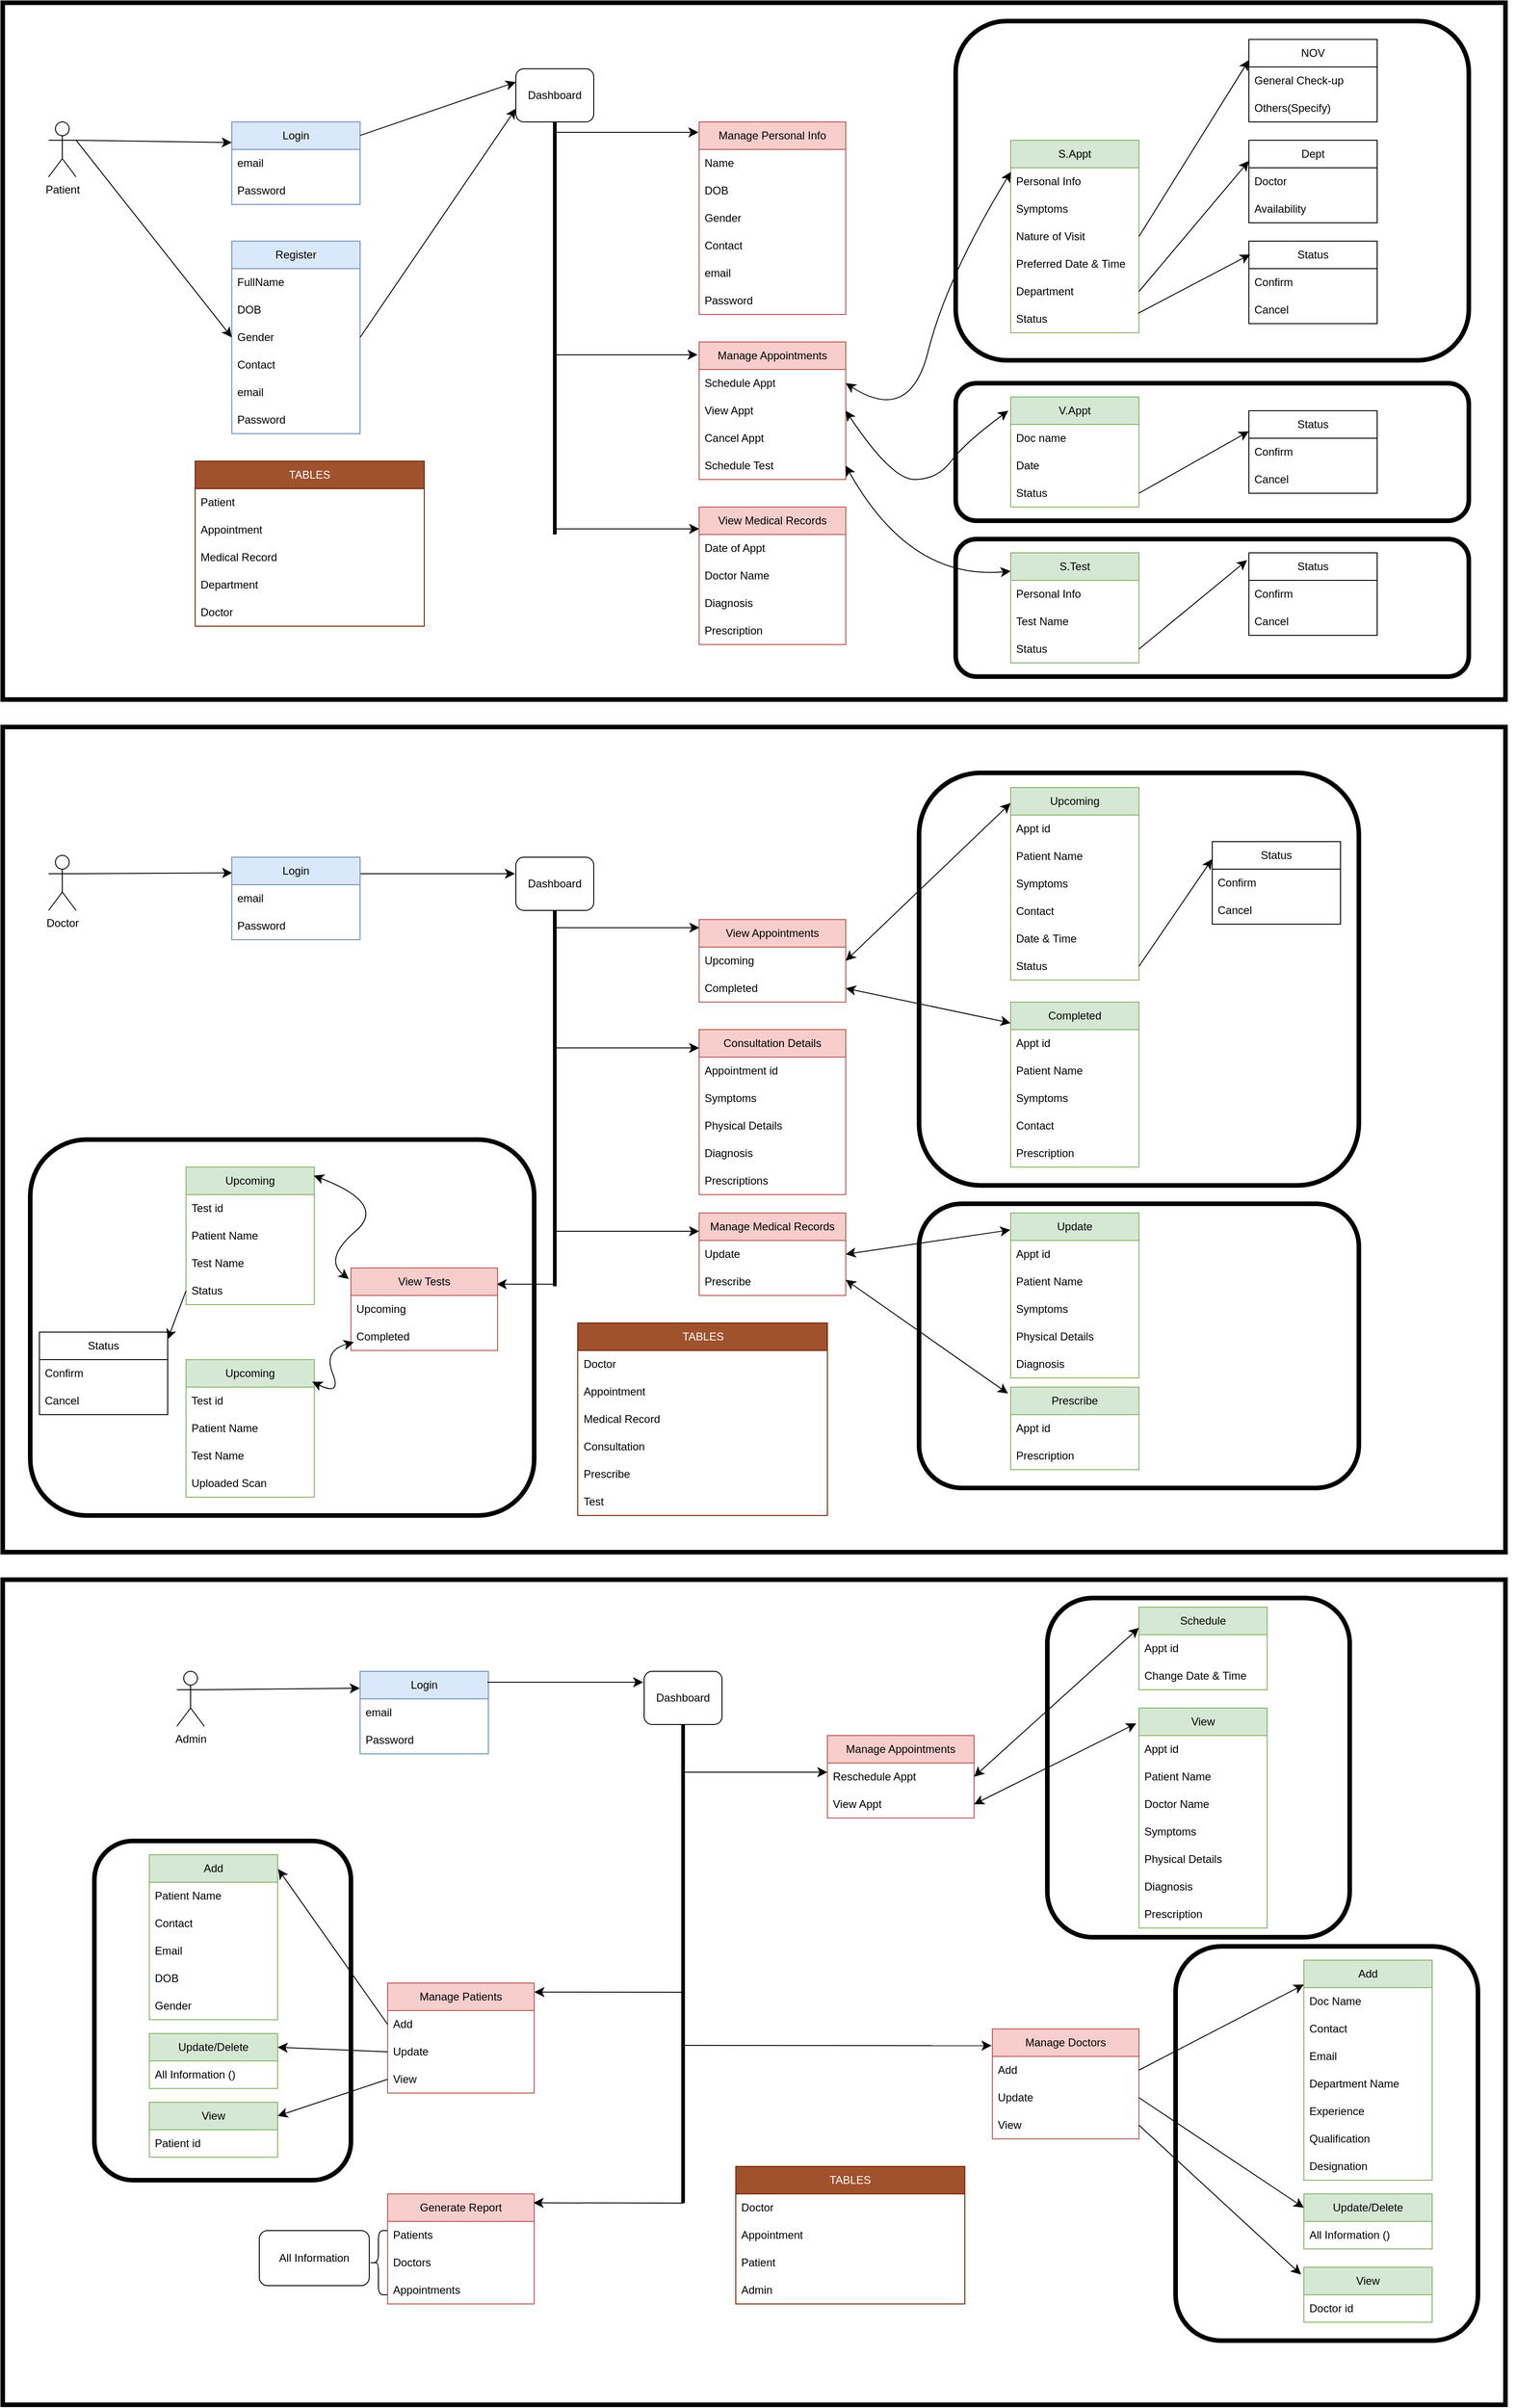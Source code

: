 <mxfile version="27.0.6">
  <diagram name="Page-1" id="yekQlnsRyJYRIXM38nA7">
    <mxGraphModel dx="2803" dy="1611" grid="1" gridSize="10" guides="1" tooltips="1" connect="1" arrows="1" fold="1" page="0" pageScale="1" pageWidth="827" pageHeight="1169" math="0" shadow="0">
      <root>
        <object label="" id="0">
          <mxCell />
        </object>
        <mxCell id="1" parent="0" />
        <mxCell id="bVYxe_pStq7JfoqcZvOK-119" value="" style="rounded=0;whiteSpace=wrap;html=1;fillColor=none;strokeWidth=5;movable=1;resizable=1;rotatable=1;deletable=1;editable=1;locked=0;connectable=1;" parent="1" vertex="1">
          <mxGeometry x="-1160" y="-480" width="1640" height="760" as="geometry" />
        </mxCell>
        <mxCell id="bVYxe_pStq7JfoqcZvOK-103" value="" style="rounded=1;whiteSpace=wrap;html=1;fillColor=none;strokeWidth=5;glass=0;strokeColor=light-dark(#000000,#FF0000);movable=1;resizable=1;rotatable=1;deletable=1;editable=1;locked=0;connectable=1;" parent="1" vertex="1">
          <mxGeometry x="-120" y="-460" width="560" height="370" as="geometry" />
        </mxCell>
        <mxCell id="bVYxe_pStq7JfoqcZvOK-1" value="Patient" style="shape=umlActor;verticalLabelPosition=bottom;verticalAlign=top;html=1;outlineConnect=0;movable=1;resizable=1;rotatable=1;deletable=1;editable=1;locked=0;connectable=1;" parent="1" vertex="1">
          <mxGeometry x="-1110" y="-350" width="30" height="60" as="geometry" />
        </mxCell>
        <mxCell id="bVYxe_pStq7JfoqcZvOK-2" value="Register" style="swimlane;fontStyle=0;childLayout=stackLayout;horizontal=1;startSize=30;horizontalStack=0;resizeParent=1;resizeParentMax=0;resizeLast=0;collapsible=1;marginBottom=0;whiteSpace=wrap;html=1;fillColor=#dae8fc;strokeColor=#6c8ebf;movable=1;resizable=1;rotatable=1;deletable=1;editable=1;locked=0;connectable=1;" parent="1" vertex="1">
          <mxGeometry x="-910" y="-220" width="140" height="210" as="geometry">
            <mxRectangle x="-902" y="-39" width="90" height="30" as="alternateBounds" />
          </mxGeometry>
        </mxCell>
        <mxCell id="bVYxe_pStq7JfoqcZvOK-3" value="FullName" style="text;strokeColor=none;fillColor=none;align=left;verticalAlign=middle;spacingLeft=4;spacingRight=4;overflow=hidden;points=[[0,0.5],[1,0.5]];portConstraint=eastwest;rotatable=1;whiteSpace=wrap;html=1;movable=1;resizable=1;deletable=1;editable=1;locked=0;connectable=1;" parent="bVYxe_pStq7JfoqcZvOK-2" vertex="1">
          <mxGeometry y="30" width="140" height="30" as="geometry" />
        </mxCell>
        <mxCell id="bVYxe_pStq7JfoqcZvOK-4" value="DOB" style="text;strokeColor=none;fillColor=none;align=left;verticalAlign=middle;spacingLeft=4;spacingRight=4;overflow=hidden;points=[[0,0.5],[1,0.5]];portConstraint=eastwest;rotatable=1;whiteSpace=wrap;html=1;movable=1;resizable=1;deletable=1;editable=1;locked=0;connectable=1;" parent="bVYxe_pStq7JfoqcZvOK-2" vertex="1">
          <mxGeometry y="60" width="140" height="30" as="geometry" />
        </mxCell>
        <mxCell id="bVYxe_pStq7JfoqcZvOK-5" value="Gender" style="text;strokeColor=none;fillColor=none;align=left;verticalAlign=middle;spacingLeft=4;spacingRight=4;overflow=hidden;points=[[0,0.5],[1,0.5]];portConstraint=eastwest;rotatable=1;whiteSpace=wrap;html=1;movable=1;resizable=1;deletable=1;editable=1;locked=0;connectable=1;" parent="bVYxe_pStq7JfoqcZvOK-2" vertex="1">
          <mxGeometry y="90" width="140" height="30" as="geometry" />
        </mxCell>
        <mxCell id="bVYxe_pStq7JfoqcZvOK-6" value="Contact" style="text;strokeColor=none;fillColor=none;align=left;verticalAlign=middle;spacingLeft=4;spacingRight=4;overflow=hidden;points=[[0,0.5],[1,0.5]];portConstraint=eastwest;rotatable=1;whiteSpace=wrap;html=1;movable=1;resizable=1;deletable=1;editable=1;locked=0;connectable=1;" parent="bVYxe_pStq7JfoqcZvOK-2" vertex="1">
          <mxGeometry y="120" width="140" height="30" as="geometry" />
        </mxCell>
        <mxCell id="bVYxe_pStq7JfoqcZvOK-7" value="email" style="text;strokeColor=none;fillColor=none;align=left;verticalAlign=middle;spacingLeft=4;spacingRight=4;overflow=hidden;points=[[0,0.5],[1,0.5]];portConstraint=eastwest;rotatable=1;whiteSpace=wrap;html=1;movable=1;resizable=1;deletable=1;editable=1;locked=0;connectable=1;" parent="bVYxe_pStq7JfoqcZvOK-2" vertex="1">
          <mxGeometry y="150" width="140" height="30" as="geometry" />
        </mxCell>
        <mxCell id="bVYxe_pStq7JfoqcZvOK-8" value="Password" style="text;strokeColor=none;fillColor=none;align=left;verticalAlign=middle;spacingLeft=4;spacingRight=4;overflow=hidden;points=[[0,0.5],[1,0.5]];portConstraint=eastwest;rotatable=1;whiteSpace=wrap;html=1;movable=1;resizable=1;deletable=1;editable=1;locked=0;connectable=1;" parent="bVYxe_pStq7JfoqcZvOK-2" vertex="1">
          <mxGeometry y="180" width="140" height="30" as="geometry" />
        </mxCell>
        <mxCell id="bVYxe_pStq7JfoqcZvOK-9" value="" style="endArrow=classic;html=1;rounded=0;fontSize=12;startSize=8;endSize=8;curved=1;entryX=0;entryY=0.5;entryDx=0;entryDy=0;exitX=1;exitY=0.333;exitDx=0;exitDy=0;exitPerimeter=0;movable=1;resizable=1;rotatable=1;deletable=1;editable=1;locked=0;connectable=1;" parent="1" source="bVYxe_pStq7JfoqcZvOK-1" target="bVYxe_pStq7JfoqcZvOK-2" edge="1">
          <mxGeometry width="50" height="50" relative="1" as="geometry">
            <mxPoint x="-585" y="-134" as="sourcePoint" />
            <mxPoint x="-375" y="-104" as="targetPoint" />
          </mxGeometry>
        </mxCell>
        <mxCell id="bVYxe_pStq7JfoqcZvOK-10" value="" style="endArrow=classic;html=1;rounded=0;fontSize=12;startSize=8;endSize=8;curved=1;exitX=1;exitY=0.333;exitDx=0;exitDy=0;exitPerimeter=0;entryX=0;entryY=0.25;entryDx=0;entryDy=0;movable=1;resizable=1;rotatable=1;deletable=1;editable=1;locked=0;connectable=1;" parent="1" source="bVYxe_pStq7JfoqcZvOK-1" target="bVYxe_pStq7JfoqcZvOK-11" edge="1">
          <mxGeometry width="50" height="50" relative="1" as="geometry">
            <mxPoint x="-425" y="-54" as="sourcePoint" />
            <mxPoint x="-515" y="-164" as="targetPoint" />
          </mxGeometry>
        </mxCell>
        <mxCell id="bVYxe_pStq7JfoqcZvOK-11" value="Login" style="swimlane;fontStyle=0;childLayout=stackLayout;horizontal=1;startSize=30;horizontalStack=0;resizeParent=1;resizeParentMax=0;resizeLast=0;collapsible=1;marginBottom=0;whiteSpace=wrap;html=1;fillColor=#dae8fc;strokeColor=#6c8ebf;movable=1;resizable=1;rotatable=1;deletable=1;editable=1;locked=0;connectable=1;" parent="1" vertex="1">
          <mxGeometry x="-910" y="-350" width="140" height="90" as="geometry">
            <mxRectangle x="-910" y="-350" width="90" height="30" as="alternateBounds" />
          </mxGeometry>
        </mxCell>
        <mxCell id="bVYxe_pStq7JfoqcZvOK-12" value="email" style="text;strokeColor=none;fillColor=none;align=left;verticalAlign=middle;spacingLeft=4;spacingRight=4;overflow=hidden;points=[[0,0.5],[1,0.5]];portConstraint=eastwest;rotatable=1;whiteSpace=wrap;html=1;movable=1;resizable=1;deletable=1;editable=1;locked=0;connectable=1;" parent="bVYxe_pStq7JfoqcZvOK-11" vertex="1">
          <mxGeometry y="30" width="140" height="30" as="geometry" />
        </mxCell>
        <mxCell id="bVYxe_pStq7JfoqcZvOK-13" value="Password" style="text;strokeColor=none;fillColor=none;align=left;verticalAlign=middle;spacingLeft=4;spacingRight=4;overflow=hidden;points=[[0,0.5],[1,0.5]];portConstraint=eastwest;rotatable=1;whiteSpace=wrap;html=1;movable=1;resizable=1;deletable=1;editable=1;locked=0;connectable=1;" parent="bVYxe_pStq7JfoqcZvOK-11" vertex="1">
          <mxGeometry y="60" width="140" height="30" as="geometry" />
        </mxCell>
        <mxCell id="bVYxe_pStq7JfoqcZvOK-14" value="" style="endArrow=classic;html=1;rounded=0;fontSize=12;startSize=8;endSize=8;curved=1;exitX=1.001;exitY=0.163;exitDx=0;exitDy=0;entryX=0;entryY=0.25;entryDx=0;entryDy=0;exitPerimeter=0;movable=1;resizable=1;rotatable=1;deletable=1;editable=1;locked=0;connectable=1;" parent="1" source="bVYxe_pStq7JfoqcZvOK-11" target="bVYxe_pStq7JfoqcZvOK-16" edge="1">
          <mxGeometry width="50" height="50" relative="1" as="geometry">
            <mxPoint x="-700" y="-60" as="sourcePoint" />
            <mxPoint x="-650" y="-150" as="targetPoint" />
          </mxGeometry>
        </mxCell>
        <mxCell id="bVYxe_pStq7JfoqcZvOK-104" value="" style="rounded=1;whiteSpace=wrap;html=1;fillColor=none;strokeColor=light-dark(#000000,#FF0000);strokeWidth=5;movable=1;resizable=1;rotatable=1;deletable=1;editable=1;locked=0;connectable=1;" parent="1" vertex="1">
          <mxGeometry x="-120" y="-65" width="560" height="150" as="geometry" />
        </mxCell>
        <mxCell id="bVYxe_pStq7JfoqcZvOK-15" value="" style="endArrow=classic;html=1;rounded=0;fontSize=12;startSize=8;endSize=8;curved=1;exitX=1;exitY=0.5;exitDx=0;exitDy=0;entryX=0;entryY=0.75;entryDx=0;entryDy=0;movable=1;resizable=1;rotatable=1;deletable=1;editable=1;locked=0;connectable=1;" parent="1" source="bVYxe_pStq7JfoqcZvOK-5" target="bVYxe_pStq7JfoqcZvOK-16" edge="1">
          <mxGeometry width="50" height="50" relative="1" as="geometry">
            <mxPoint x="-700" y="-60" as="sourcePoint" />
            <mxPoint x="-650" y="-110" as="targetPoint" />
          </mxGeometry>
        </mxCell>
        <mxCell id="bVYxe_pStq7JfoqcZvOK-16" value="Dashboard" style="rounded=1;whiteSpace=wrap;html=1;fillColor=light-dark(#FFFFFF,#660000);movable=1;resizable=1;rotatable=1;deletable=1;editable=1;locked=0;connectable=1;" parent="1" vertex="1">
          <mxGeometry x="-600" y="-408" width="85" height="58" as="geometry" />
        </mxCell>
        <mxCell id="bVYxe_pStq7JfoqcZvOK-20" value="" style="endArrow=classic;html=1;rounded=0;fontSize=12;startSize=8;endSize=8;curved=1;entryX=-0.004;entryY=0.054;entryDx=0;entryDy=0;entryPerimeter=0;movable=1;resizable=1;rotatable=1;deletable=1;editable=1;locked=0;connectable=1;" parent="1" source="bVYxe_pStq7JfoqcZvOK-43" target="bVYxe_pStq7JfoqcZvOK-21" edge="1">
          <mxGeometry width="50" height="50" relative="1" as="geometry">
            <mxPoint x="-552.5" y="-270" as="sourcePoint" />
            <mxPoint x="-440" y="-269" as="targetPoint" />
          </mxGeometry>
        </mxCell>
        <mxCell id="bVYxe_pStq7JfoqcZvOK-21" value="Manage Personal Info" style="swimlane;fontStyle=0;childLayout=stackLayout;horizontal=1;startSize=30;horizontalStack=0;resizeParent=1;resizeParentMax=0;resizeLast=0;collapsible=1;marginBottom=0;whiteSpace=wrap;html=1;fillColor=#f8cecc;strokeColor=#b85450;movable=1;resizable=1;rotatable=1;deletable=1;editable=1;locked=0;connectable=1;" parent="1" vertex="1">
          <mxGeometry x="-400" y="-350" width="160" height="210" as="geometry">
            <mxRectangle x="-440" y="-90" width="160" height="30" as="alternateBounds" />
          </mxGeometry>
        </mxCell>
        <mxCell id="bVYxe_pStq7JfoqcZvOK-22" value="Name" style="text;strokeColor=none;fillColor=none;align=left;verticalAlign=middle;spacingLeft=4;spacingRight=4;overflow=hidden;points=[[0,0.5],[1,0.5]];portConstraint=eastwest;rotatable=1;whiteSpace=wrap;html=1;movable=1;resizable=1;deletable=1;editable=1;locked=0;connectable=1;" parent="bVYxe_pStq7JfoqcZvOK-21" vertex="1">
          <mxGeometry y="30" width="160" height="30" as="geometry" />
        </mxCell>
        <mxCell id="bVYxe_pStq7JfoqcZvOK-23" value="DOB" style="text;strokeColor=none;fillColor=none;align=left;verticalAlign=middle;spacingLeft=4;spacingRight=4;overflow=hidden;points=[[0,0.5],[1,0.5]];portConstraint=eastwest;rotatable=1;whiteSpace=wrap;html=1;movable=1;resizable=1;deletable=1;editable=1;locked=0;connectable=1;" parent="bVYxe_pStq7JfoqcZvOK-21" vertex="1">
          <mxGeometry y="60" width="160" height="30" as="geometry" />
        </mxCell>
        <mxCell id="bVYxe_pStq7JfoqcZvOK-24" value="Gender" style="text;strokeColor=none;fillColor=none;align=left;verticalAlign=middle;spacingLeft=4;spacingRight=4;overflow=hidden;points=[[0,0.5],[1,0.5]];portConstraint=eastwest;rotatable=1;whiteSpace=wrap;html=1;movable=1;resizable=1;deletable=1;editable=1;locked=0;connectable=1;" parent="bVYxe_pStq7JfoqcZvOK-21" vertex="1">
          <mxGeometry y="90" width="160" height="30" as="geometry" />
        </mxCell>
        <mxCell id="bVYxe_pStq7JfoqcZvOK-25" value="Contact" style="text;strokeColor=none;fillColor=none;align=left;verticalAlign=middle;spacingLeft=4;spacingRight=4;overflow=hidden;points=[[0,0.5],[1,0.5]];portConstraint=eastwest;rotatable=1;whiteSpace=wrap;html=1;movable=1;resizable=1;deletable=1;editable=1;locked=0;connectable=1;" parent="bVYxe_pStq7JfoqcZvOK-21" vertex="1">
          <mxGeometry y="120" width="160" height="30" as="geometry" />
        </mxCell>
        <mxCell id="bVYxe_pStq7JfoqcZvOK-26" value="email" style="text;strokeColor=none;fillColor=none;align=left;verticalAlign=middle;spacingLeft=4;spacingRight=4;overflow=hidden;points=[[0,0.5],[1,0.5]];portConstraint=eastwest;rotatable=1;whiteSpace=wrap;html=1;movable=1;resizable=1;deletable=1;editable=1;locked=0;connectable=1;" parent="bVYxe_pStq7JfoqcZvOK-21" vertex="1">
          <mxGeometry y="150" width="160" height="30" as="geometry" />
        </mxCell>
        <mxCell id="bVYxe_pStq7JfoqcZvOK-27" value="Password" style="text;strokeColor=none;fillColor=none;align=left;verticalAlign=middle;spacingLeft=4;spacingRight=4;overflow=hidden;points=[[0,0.5],[1,0.5]];portConstraint=eastwest;rotatable=1;whiteSpace=wrap;html=1;movable=1;resizable=1;deletable=1;editable=1;locked=0;connectable=1;" parent="bVYxe_pStq7JfoqcZvOK-21" vertex="1">
          <mxGeometry y="180" width="160" height="30" as="geometry" />
        </mxCell>
        <mxCell id="bVYxe_pStq7JfoqcZvOK-43" value="" style="line;strokeWidth=4;direction=south;html=1;perimeter=backbonePerimeter;points=[];outlineConnect=0;movable=1;resizable=1;rotatable=1;deletable=1;editable=1;locked=0;connectable=1;" parent="1" vertex="1">
          <mxGeometry x="-562.5" y="-350" width="10" height="450" as="geometry" />
        </mxCell>
        <mxCell id="bVYxe_pStq7JfoqcZvOK-44" value="" style="endArrow=classic;html=1;rounded=0;fontSize=12;startSize=8;endSize=8;curved=1;entryX=-0.01;entryY=0.093;entryDx=0;entryDy=0;entryPerimeter=0;movable=1;resizable=1;rotatable=1;deletable=1;editable=1;locked=0;connectable=1;" parent="1" source="bVYxe_pStq7JfoqcZvOK-43" target="bVYxe_pStq7JfoqcZvOK-49" edge="1">
          <mxGeometry width="50" height="50" relative="1" as="geometry">
            <mxPoint x="-552.503" y="-20" as="sourcePoint" />
            <mxPoint x="-428.67" y="-20" as="targetPoint" />
          </mxGeometry>
        </mxCell>
        <mxCell id="bVYxe_pStq7JfoqcZvOK-49" value="Manage Appointments" style="swimlane;fontStyle=0;childLayout=stackLayout;horizontal=1;startSize=30;horizontalStack=0;resizeParent=1;resizeParentMax=0;resizeLast=0;collapsible=1;marginBottom=0;whiteSpace=wrap;html=1;fillColor=#f8cecc;strokeColor=#b85450;movable=1;resizable=1;rotatable=1;deletable=1;editable=1;locked=0;connectable=1;" parent="1" vertex="1">
          <mxGeometry x="-400" y="-110" width="160" height="150" as="geometry">
            <mxRectangle x="-440" y="141" width="160" height="30" as="alternateBounds" />
          </mxGeometry>
        </mxCell>
        <mxCell id="bVYxe_pStq7JfoqcZvOK-50" value="Schedule Appt" style="text;strokeColor=none;fillColor=none;align=left;verticalAlign=middle;spacingLeft=4;spacingRight=4;overflow=hidden;points=[[0,0.5],[1,0.5]];portConstraint=eastwest;rotatable=1;whiteSpace=wrap;html=1;movable=1;resizable=1;deletable=1;editable=1;locked=0;connectable=1;" parent="bVYxe_pStq7JfoqcZvOK-49" vertex="1">
          <mxGeometry y="30" width="160" height="30" as="geometry" />
        </mxCell>
        <mxCell id="bVYxe_pStq7JfoqcZvOK-51" value="View Appt" style="text;strokeColor=none;fillColor=none;align=left;verticalAlign=middle;spacingLeft=4;spacingRight=4;overflow=hidden;points=[[0,0.5],[1,0.5]];portConstraint=eastwest;rotatable=1;whiteSpace=wrap;html=1;movable=1;resizable=1;deletable=1;editable=1;locked=0;connectable=1;" parent="bVYxe_pStq7JfoqcZvOK-49" vertex="1">
          <mxGeometry y="60" width="160" height="30" as="geometry" />
        </mxCell>
        <mxCell id="bVYxe_pStq7JfoqcZvOK-52" value="Cancel Appt" style="text;strokeColor=none;fillColor=none;align=left;verticalAlign=middle;spacingLeft=4;spacingRight=4;overflow=hidden;points=[[0,0.5],[1,0.5]];portConstraint=eastwest;rotatable=1;whiteSpace=wrap;html=1;movable=1;resizable=1;deletable=1;editable=1;locked=0;connectable=1;" parent="bVYxe_pStq7JfoqcZvOK-49" vertex="1">
          <mxGeometry y="90" width="160" height="30" as="geometry" />
        </mxCell>
        <mxCell id="6PTIVEHih6ApsaFtNlIt-4" value="Schedule Test" style="text;strokeColor=none;fillColor=none;align=left;verticalAlign=middle;spacingLeft=4;spacingRight=4;overflow=hidden;points=[[0,0.5],[1,0.5]];portConstraint=eastwest;rotatable=1;whiteSpace=wrap;html=1;movable=1;resizable=1;deletable=1;editable=1;locked=0;connectable=1;" parent="bVYxe_pStq7JfoqcZvOK-49" vertex="1">
          <mxGeometry y="120" width="160" height="30" as="geometry" />
        </mxCell>
        <mxCell id="bVYxe_pStq7JfoqcZvOK-57" value="NOV" style="swimlane;fontStyle=0;childLayout=stackLayout;horizontal=1;startSize=30;horizontalStack=0;resizeParent=1;resizeParentMax=0;resizeLast=0;collapsible=1;marginBottom=0;whiteSpace=wrap;html=1;movable=1;resizable=1;rotatable=1;deletable=1;editable=1;locked=0;connectable=1;" parent="1" vertex="1">
          <mxGeometry x="200" y="-440" width="140" height="90" as="geometry" />
        </mxCell>
        <mxCell id="bVYxe_pStq7JfoqcZvOK-58" value="General Check-up" style="text;strokeColor=none;fillColor=none;align=left;verticalAlign=middle;spacingLeft=4;spacingRight=4;overflow=hidden;points=[[0,0.5],[1,0.5]];portConstraint=eastwest;rotatable=1;whiteSpace=wrap;html=1;movable=1;resizable=1;deletable=1;editable=1;locked=0;connectable=1;" parent="bVYxe_pStq7JfoqcZvOK-57" vertex="1">
          <mxGeometry y="30" width="140" height="30" as="geometry" />
        </mxCell>
        <mxCell id="bVYxe_pStq7JfoqcZvOK-59" value="Others(Specify)" style="text;strokeColor=none;fillColor=none;align=left;verticalAlign=middle;spacingLeft=4;spacingRight=4;overflow=hidden;points=[[0,0.5],[1,0.5]];portConstraint=eastwest;rotatable=1;whiteSpace=wrap;html=1;movable=1;resizable=1;deletable=1;editable=1;locked=0;connectable=1;" parent="bVYxe_pStq7JfoqcZvOK-57" vertex="1">
          <mxGeometry y="60" width="140" height="30" as="geometry" />
        </mxCell>
        <mxCell id="bVYxe_pStq7JfoqcZvOK-66" value="S.Appt" style="swimlane;fontStyle=0;childLayout=stackLayout;horizontal=1;startSize=30;horizontalStack=0;resizeParent=1;resizeParentMax=0;resizeLast=0;collapsible=1;marginBottom=0;whiteSpace=wrap;html=1;fillColor=#d5e8d4;strokeColor=#82b366;movable=1;resizable=1;rotatable=1;deletable=1;editable=1;locked=0;connectable=1;" parent="1" vertex="1">
          <mxGeometry x="-60" y="-330" width="140" height="210" as="geometry" />
        </mxCell>
        <mxCell id="bVYxe_pStq7JfoqcZvOK-67" value="Personal Info" style="text;strokeColor=none;fillColor=none;align=left;verticalAlign=middle;spacingLeft=4;spacingRight=4;overflow=hidden;points=[[0,0.5],[1,0.5]];portConstraint=eastwest;rotatable=1;whiteSpace=wrap;html=1;movable=1;resizable=1;deletable=1;editable=1;locked=0;connectable=1;" parent="bVYxe_pStq7JfoqcZvOK-66" vertex="1">
          <mxGeometry y="30" width="140" height="30" as="geometry" />
        </mxCell>
        <mxCell id="bVYxe_pStq7JfoqcZvOK-68" value="Symptoms" style="text;strokeColor=none;fillColor=none;align=left;verticalAlign=middle;spacingLeft=4;spacingRight=4;overflow=hidden;points=[[0,0.5],[1,0.5]];portConstraint=eastwest;rotatable=1;whiteSpace=wrap;html=1;movable=1;resizable=1;deletable=1;editable=1;locked=0;connectable=1;" parent="bVYxe_pStq7JfoqcZvOK-66" vertex="1">
          <mxGeometry y="60" width="140" height="30" as="geometry" />
        </mxCell>
        <mxCell id="bVYxe_pStq7JfoqcZvOK-69" value="Nature of Visit" style="text;strokeColor=none;fillColor=none;align=left;verticalAlign=middle;spacingLeft=4;spacingRight=4;overflow=hidden;points=[[0,0.5],[1,0.5]];portConstraint=eastwest;rotatable=1;whiteSpace=wrap;html=1;movable=1;resizable=1;deletable=1;editable=1;locked=0;connectable=1;" parent="bVYxe_pStq7JfoqcZvOK-66" vertex="1">
          <mxGeometry y="90" width="140" height="30" as="geometry" />
        </mxCell>
        <mxCell id="bVYxe_pStq7JfoqcZvOK-75" value="Preferred Date &amp;amp; Time" style="text;strokeColor=none;fillColor=none;align=left;verticalAlign=middle;spacingLeft=4;spacingRight=4;overflow=hidden;points=[[0,0.5],[1,0.5]];portConstraint=eastwest;rotatable=1;whiteSpace=wrap;html=1;movable=1;resizable=1;deletable=1;editable=1;locked=0;connectable=1;" parent="bVYxe_pStq7JfoqcZvOK-66" vertex="1">
          <mxGeometry y="120" width="140" height="30" as="geometry" />
        </mxCell>
        <mxCell id="bVYxe_pStq7JfoqcZvOK-76" value="Department" style="text;strokeColor=none;fillColor=none;align=left;verticalAlign=middle;spacingLeft=4;spacingRight=4;overflow=hidden;points=[[0,0.5],[1,0.5]];portConstraint=eastwest;rotatable=1;whiteSpace=wrap;html=1;movable=1;resizable=1;deletable=1;editable=1;locked=0;connectable=1;" parent="bVYxe_pStq7JfoqcZvOK-66" vertex="1">
          <mxGeometry y="150" width="140" height="30" as="geometry" />
        </mxCell>
        <mxCell id="bVYxe_pStq7JfoqcZvOK-84" value="Status" style="text;strokeColor=none;fillColor=none;align=left;verticalAlign=middle;spacingLeft=4;spacingRight=4;overflow=hidden;points=[[0,0.5],[1,0.5]];portConstraint=eastwest;rotatable=1;whiteSpace=wrap;html=1;movable=1;resizable=1;deletable=1;editable=1;locked=0;connectable=1;" parent="bVYxe_pStq7JfoqcZvOK-66" vertex="1">
          <mxGeometry y="180" width="140" height="30" as="geometry" />
        </mxCell>
        <mxCell id="bVYxe_pStq7JfoqcZvOK-73" value="" style="endArrow=classic;startArrow=classic;html=1;rounded=0;fontSize=12;startSize=8;endSize=8;curved=1;entryX=0.002;entryY=0.164;entryDx=0;entryDy=0;entryPerimeter=0;exitX=1;exitY=0.5;exitDx=0;exitDy=0;movable=1;resizable=1;rotatable=1;deletable=1;editable=1;locked=0;connectable=1;" parent="1" source="bVYxe_pStq7JfoqcZvOK-50" target="bVYxe_pStq7JfoqcZvOK-66" edge="1">
          <mxGeometry width="50" height="50" relative="1" as="geometry">
            <mxPoint x="-310" as="sourcePoint" />
            <mxPoint x="-260" y="-50" as="targetPoint" />
            <Array as="points">
              <mxPoint x="-170" y="-20" />
              <mxPoint x="-130" y="-180" />
            </Array>
          </mxGeometry>
        </mxCell>
        <mxCell id="bVYxe_pStq7JfoqcZvOK-79" value="Dept" style="swimlane;fontStyle=0;childLayout=stackLayout;horizontal=1;startSize=30;horizontalStack=0;resizeParent=1;resizeParentMax=0;resizeLast=0;collapsible=1;marginBottom=0;whiteSpace=wrap;html=1;movable=1;resizable=1;rotatable=1;deletable=1;editable=1;locked=0;connectable=1;" parent="1" vertex="1">
          <mxGeometry x="200" y="-330" width="140" height="90" as="geometry" />
        </mxCell>
        <mxCell id="bVYxe_pStq7JfoqcZvOK-80" value="Doctor" style="text;strokeColor=none;fillColor=none;align=left;verticalAlign=middle;spacingLeft=4;spacingRight=4;overflow=hidden;points=[[0,0.5],[1,0.5]];portConstraint=eastwest;rotatable=1;whiteSpace=wrap;html=1;movable=1;resizable=1;deletable=1;editable=1;locked=0;connectable=1;" parent="bVYxe_pStq7JfoqcZvOK-79" vertex="1">
          <mxGeometry y="30" width="140" height="30" as="geometry" />
        </mxCell>
        <mxCell id="bVYxe_pStq7JfoqcZvOK-81" value="Availability" style="text;strokeColor=none;fillColor=none;align=left;verticalAlign=middle;spacingLeft=4;spacingRight=4;overflow=hidden;points=[[0,0.5],[1,0.5]];portConstraint=eastwest;rotatable=1;whiteSpace=wrap;html=1;movable=1;resizable=1;deletable=1;editable=1;locked=0;connectable=1;" parent="bVYxe_pStq7JfoqcZvOK-79" vertex="1">
          <mxGeometry y="60" width="140" height="30" as="geometry" />
        </mxCell>
        <mxCell id="bVYxe_pStq7JfoqcZvOK-83" value="" style="endArrow=classic;startArrow=classic;html=1;rounded=0;fontSize=12;startSize=8;endSize=8;curved=1;exitX=1;exitY=0.5;exitDx=0;exitDy=0;entryX=-0.019;entryY=0.125;entryDx=0;entryDy=0;entryPerimeter=0;movable=1;resizable=1;rotatable=1;deletable=1;editable=1;locked=0;connectable=1;" parent="1" source="bVYxe_pStq7JfoqcZvOK-51" target="bVYxe_pStq7JfoqcZvOK-85" edge="1">
          <mxGeometry width="50" height="50" relative="1" as="geometry">
            <mxPoint x="-240" y="30.0" as="sourcePoint" />
            <mxPoint x="-70" y="10" as="targetPoint" />
            <Array as="points">
              <mxPoint x="-190" y="40" />
              <mxPoint x="-140" y="40" />
              <mxPoint x="-110" />
            </Array>
          </mxGeometry>
        </mxCell>
        <mxCell id="bVYxe_pStq7JfoqcZvOK-85" value="V.Appt" style="swimlane;fontStyle=0;childLayout=stackLayout;horizontal=1;startSize=30;horizontalStack=0;resizeParent=1;resizeParentMax=0;resizeLast=0;collapsible=1;marginBottom=0;whiteSpace=wrap;html=1;fillColor=#d5e8d4;strokeColor=#82b366;movable=1;resizable=1;rotatable=1;deletable=1;editable=1;locked=0;connectable=1;" parent="1" vertex="1">
          <mxGeometry x="-60" y="-50" width="140" height="120" as="geometry" />
        </mxCell>
        <mxCell id="bVYxe_pStq7JfoqcZvOK-86" value="Doc name" style="text;strokeColor=none;fillColor=none;align=left;verticalAlign=middle;spacingLeft=4;spacingRight=4;overflow=hidden;points=[[0,0.5],[1,0.5]];portConstraint=eastwest;rotatable=1;whiteSpace=wrap;html=1;movable=1;resizable=1;deletable=1;editable=1;locked=0;connectable=1;" parent="bVYxe_pStq7JfoqcZvOK-85" vertex="1">
          <mxGeometry y="30" width="140" height="30" as="geometry" />
        </mxCell>
        <mxCell id="bVYxe_pStq7JfoqcZvOK-87" value="Date" style="text;strokeColor=none;fillColor=none;align=left;verticalAlign=middle;spacingLeft=4;spacingRight=4;overflow=hidden;points=[[0,0.5],[1,0.5]];portConstraint=eastwest;rotatable=1;whiteSpace=wrap;html=1;movable=1;resizable=1;deletable=1;editable=1;locked=0;connectable=1;" parent="bVYxe_pStq7JfoqcZvOK-85" vertex="1">
          <mxGeometry y="60" width="140" height="30" as="geometry" />
        </mxCell>
        <mxCell id="bVYxe_pStq7JfoqcZvOK-88" value="Status" style="text;strokeColor=none;fillColor=none;align=left;verticalAlign=middle;spacingLeft=4;spacingRight=4;overflow=hidden;points=[[0,0.5],[1,0.5]];portConstraint=eastwest;rotatable=1;whiteSpace=wrap;html=1;movable=1;resizable=1;deletable=1;editable=1;locked=0;connectable=1;" parent="bVYxe_pStq7JfoqcZvOK-85" vertex="1">
          <mxGeometry y="90" width="140" height="30" as="geometry" />
        </mxCell>
        <mxCell id="bVYxe_pStq7JfoqcZvOK-89" value="Status" style="swimlane;fontStyle=0;childLayout=stackLayout;horizontal=1;startSize=30;horizontalStack=0;resizeParent=1;resizeParentMax=0;resizeLast=0;collapsible=1;marginBottom=0;whiteSpace=wrap;html=1;movable=1;resizable=1;rotatable=1;deletable=1;editable=1;locked=0;connectable=1;" parent="1" vertex="1">
          <mxGeometry x="200" y="-220" width="140" height="90" as="geometry" />
        </mxCell>
        <mxCell id="bVYxe_pStq7JfoqcZvOK-90" value="Confirm" style="text;strokeColor=none;fillColor=none;align=left;verticalAlign=middle;spacingLeft=4;spacingRight=4;overflow=hidden;points=[[0,0.5],[1,0.5]];portConstraint=eastwest;rotatable=1;whiteSpace=wrap;html=1;movable=1;resizable=1;deletable=1;editable=1;locked=0;connectable=1;" parent="bVYxe_pStq7JfoqcZvOK-89" vertex="1">
          <mxGeometry y="30" width="140" height="30" as="geometry" />
        </mxCell>
        <mxCell id="bVYxe_pStq7JfoqcZvOK-91" value="Cancel" style="text;strokeColor=none;fillColor=none;align=left;verticalAlign=middle;spacingLeft=4;spacingRight=4;overflow=hidden;points=[[0,0.5],[1,0.5]];portConstraint=eastwest;rotatable=1;whiteSpace=wrap;html=1;movable=1;resizable=1;deletable=1;editable=1;locked=0;connectable=1;" parent="bVYxe_pStq7JfoqcZvOK-89" vertex="1">
          <mxGeometry y="60" width="140" height="30" as="geometry" />
        </mxCell>
        <mxCell id="bVYxe_pStq7JfoqcZvOK-96" value="Status" style="swimlane;fontStyle=0;childLayout=stackLayout;horizontal=1;startSize=30;horizontalStack=0;resizeParent=1;resizeParentMax=0;resizeLast=0;collapsible=1;marginBottom=0;whiteSpace=wrap;html=1;movable=1;resizable=1;rotatable=1;deletable=1;editable=1;locked=0;connectable=1;" parent="1" vertex="1">
          <mxGeometry x="200" y="-35" width="140" height="90" as="geometry" />
        </mxCell>
        <mxCell id="bVYxe_pStq7JfoqcZvOK-97" value="Confirm" style="text;strokeColor=none;fillColor=none;align=left;verticalAlign=middle;spacingLeft=4;spacingRight=4;overflow=hidden;points=[[0,0.5],[1,0.5]];portConstraint=eastwest;rotatable=1;whiteSpace=wrap;html=1;movable=1;resizable=1;deletable=1;editable=1;locked=0;connectable=1;" parent="bVYxe_pStq7JfoqcZvOK-96" vertex="1">
          <mxGeometry y="30" width="140" height="30" as="geometry" />
        </mxCell>
        <mxCell id="bVYxe_pStq7JfoqcZvOK-98" value="Cancel" style="text;strokeColor=none;fillColor=none;align=left;verticalAlign=middle;spacingLeft=4;spacingRight=4;overflow=hidden;points=[[0,0.5],[1,0.5]];portConstraint=eastwest;rotatable=1;whiteSpace=wrap;html=1;movable=1;resizable=1;deletable=1;editable=1;locked=0;connectable=1;" parent="bVYxe_pStq7JfoqcZvOK-96" vertex="1">
          <mxGeometry y="60" width="140" height="30" as="geometry" />
        </mxCell>
        <mxCell id="bVYxe_pStq7JfoqcZvOK-99" value="" style="endArrow=classic;html=1;rounded=0;fontSize=12;startSize=8;endSize=8;curved=1;entryX=0;entryY=0.25;entryDx=0;entryDy=0;exitX=1;exitY=0.5;exitDx=0;exitDy=0;movable=1;resizable=1;rotatable=1;deletable=1;editable=1;locked=0;connectable=1;" parent="1" source="bVYxe_pStq7JfoqcZvOK-88" target="bVYxe_pStq7JfoqcZvOK-96" edge="1">
          <mxGeometry width="50" height="50" relative="1" as="geometry">
            <mxPoint x="80" y="80" as="sourcePoint" />
            <mxPoint x="130" y="30" as="targetPoint" />
          </mxGeometry>
        </mxCell>
        <mxCell id="bVYxe_pStq7JfoqcZvOK-100" value="" style="endArrow=classic;html=1;rounded=0;fontSize=12;startSize=8;endSize=8;curved=1;entryX=0;entryY=0.25;entryDx=0;entryDy=0;exitX=1;exitY=0.5;exitDx=0;exitDy=0;movable=1;resizable=1;rotatable=1;deletable=1;editable=1;locked=0;connectable=1;" parent="1" source="bVYxe_pStq7JfoqcZvOK-69" target="bVYxe_pStq7JfoqcZvOK-57" edge="1">
          <mxGeometry width="50" height="50" relative="1" as="geometry">
            <mxPoint x="80" y="-140" as="sourcePoint" />
            <mxPoint x="130" y="-190" as="targetPoint" />
          </mxGeometry>
        </mxCell>
        <mxCell id="bVYxe_pStq7JfoqcZvOK-101" value="" style="endArrow=classic;html=1;rounded=0;fontSize=12;startSize=8;endSize=8;curved=1;entryX=0;entryY=0.25;entryDx=0;entryDy=0;exitX=1;exitY=0.5;exitDx=0;exitDy=0;movable=1;resizable=1;rotatable=1;deletable=1;editable=1;locked=0;connectable=1;" parent="1" source="bVYxe_pStq7JfoqcZvOK-76" target="bVYxe_pStq7JfoqcZvOK-79" edge="1">
          <mxGeometry width="50" height="50" relative="1" as="geometry">
            <mxPoint x="80" y="-83" as="sourcePoint" />
            <mxPoint x="200" y="-260" as="targetPoint" />
          </mxGeometry>
        </mxCell>
        <mxCell id="bVYxe_pStq7JfoqcZvOK-102" value="" style="endArrow=classic;html=1;rounded=0;fontSize=12;startSize=8;endSize=8;curved=1;entryX=0.01;entryY=0.162;entryDx=0;entryDy=0;exitX=0.993;exitY=0.292;exitDx=0;exitDy=0;entryPerimeter=0;exitPerimeter=0;movable=1;resizable=1;rotatable=1;deletable=1;editable=1;locked=0;connectable=1;" parent="1" source="bVYxe_pStq7JfoqcZvOK-84" target="bVYxe_pStq7JfoqcZvOK-89" edge="1">
          <mxGeometry width="50" height="50" relative="1" as="geometry">
            <mxPoint x="80" y="-49" as="sourcePoint" />
            <mxPoint x="200" y="-101" as="targetPoint" />
          </mxGeometry>
        </mxCell>
        <mxCell id="bVYxe_pStq7JfoqcZvOK-105" value="View Medical Records" style="swimlane;fontStyle=0;childLayout=stackLayout;horizontal=1;startSize=30;horizontalStack=0;resizeParent=1;resizeParentMax=0;resizeLast=0;collapsible=1;marginBottom=0;whiteSpace=wrap;html=1;fillColor=#f8cecc;strokeColor=#b85450;movable=1;resizable=1;rotatable=1;deletable=1;editable=1;locked=0;connectable=1;" parent="1" vertex="1">
          <mxGeometry x="-400" y="70" width="160" height="150" as="geometry">
            <mxRectangle x="-440" y="141" width="160" height="30" as="alternateBounds" />
          </mxGeometry>
        </mxCell>
        <mxCell id="bVYxe_pStq7JfoqcZvOK-106" value="Date of Appt" style="text;strokeColor=none;fillColor=none;align=left;verticalAlign=middle;spacingLeft=4;spacingRight=4;overflow=hidden;points=[[0,0.5],[1,0.5]];portConstraint=eastwest;rotatable=1;whiteSpace=wrap;html=1;movable=1;resizable=1;deletable=1;editable=1;locked=0;connectable=1;" parent="bVYxe_pStq7JfoqcZvOK-105" vertex="1">
          <mxGeometry y="30" width="160" height="30" as="geometry" />
        </mxCell>
        <mxCell id="bVYxe_pStq7JfoqcZvOK-108" value="Doctor Name" style="text;strokeColor=none;fillColor=none;align=left;verticalAlign=middle;spacingLeft=4;spacingRight=4;overflow=hidden;points=[[0,0.5],[1,0.5]];portConstraint=eastwest;rotatable=1;whiteSpace=wrap;html=1;movable=1;resizable=1;deletable=1;editable=1;locked=0;connectable=1;" parent="bVYxe_pStq7JfoqcZvOK-105" vertex="1">
          <mxGeometry y="60" width="160" height="30" as="geometry" />
        </mxCell>
        <mxCell id="bVYxe_pStq7JfoqcZvOK-107" value="Diagnosis" style="text;strokeColor=none;fillColor=none;align=left;verticalAlign=middle;spacingLeft=4;spacingRight=4;overflow=hidden;points=[[0,0.5],[1,0.5]];portConstraint=eastwest;rotatable=1;whiteSpace=wrap;html=1;movable=1;resizable=1;deletable=1;editable=1;locked=0;connectable=1;" parent="bVYxe_pStq7JfoqcZvOK-105" vertex="1">
          <mxGeometry y="90" width="160" height="30" as="geometry" />
        </mxCell>
        <mxCell id="bVYxe_pStq7JfoqcZvOK-110" value="Prescription" style="text;strokeColor=none;fillColor=none;align=left;verticalAlign=middle;spacingLeft=4;spacingRight=4;overflow=hidden;points=[[0,0.5],[1,0.5]];portConstraint=eastwest;rotatable=1;whiteSpace=wrap;html=1;movable=1;resizable=1;deletable=1;editable=1;locked=0;connectable=1;" parent="bVYxe_pStq7JfoqcZvOK-105" vertex="1">
          <mxGeometry y="120" width="160" height="30" as="geometry" />
        </mxCell>
        <mxCell id="bVYxe_pStq7JfoqcZvOK-109" value="" style="endArrow=classic;html=1;rounded=0;fontSize=12;startSize=8;endSize=8;curved=1;entryX=0.001;entryY=0.159;entryDx=0;entryDy=0;entryPerimeter=0;movable=1;resizable=1;rotatable=1;deletable=1;editable=1;locked=0;connectable=1;" parent="1" source="bVYxe_pStq7JfoqcZvOK-43" target="bVYxe_pStq7JfoqcZvOK-105" edge="1">
          <mxGeometry width="50" height="50" relative="1" as="geometry">
            <mxPoint x="-555" y="120" as="sourcePoint" />
            <mxPoint x="-400" y="120" as="targetPoint" />
          </mxGeometry>
        </mxCell>
        <mxCell id="bVYxe_pStq7JfoqcZvOK-115" value="TABLES" style="swimlane;fontStyle=0;childLayout=stackLayout;horizontal=1;startSize=30;horizontalStack=0;resizeParent=1;resizeParentMax=0;resizeLast=0;collapsible=1;marginBottom=0;whiteSpace=wrap;html=1;fillColor=#a0522d;fontColor=#ffffff;strokeColor=#6D1F00;movable=1;resizable=1;rotatable=1;deletable=1;editable=1;locked=0;connectable=1;" parent="1" vertex="1">
          <mxGeometry x="-950" y="20" width="250" height="180" as="geometry" />
        </mxCell>
        <mxCell id="bVYxe_pStq7JfoqcZvOK-116" value="Patient" style="text;strokeColor=none;fillColor=none;align=left;verticalAlign=middle;spacingLeft=4;spacingRight=4;overflow=hidden;points=[[0,0.5],[1,0.5]];portConstraint=eastwest;rotatable=1;whiteSpace=wrap;html=1;movable=1;resizable=1;deletable=1;editable=1;locked=0;connectable=1;" parent="bVYxe_pStq7JfoqcZvOK-115" vertex="1">
          <mxGeometry y="30" width="250" height="30" as="geometry" />
        </mxCell>
        <mxCell id="bVYxe_pStq7JfoqcZvOK-117" value="Appointment" style="text;strokeColor=none;fillColor=none;align=left;verticalAlign=middle;spacingLeft=4;spacingRight=4;overflow=hidden;points=[[0,0.5],[1,0.5]];portConstraint=eastwest;rotatable=1;whiteSpace=wrap;html=1;movable=1;resizable=1;deletable=1;editable=1;locked=0;connectable=1;" parent="bVYxe_pStq7JfoqcZvOK-115" vertex="1">
          <mxGeometry y="60" width="250" height="30" as="geometry" />
        </mxCell>
        <mxCell id="bVYxe_pStq7JfoqcZvOK-118" value="Medical Record" style="text;strokeColor=none;fillColor=none;align=left;verticalAlign=middle;spacingLeft=4;spacingRight=4;overflow=hidden;points=[[0,0.5],[1,0.5]];portConstraint=eastwest;rotatable=1;whiteSpace=wrap;html=1;movable=1;resizable=1;deletable=1;editable=1;locked=0;connectable=1;" parent="bVYxe_pStq7JfoqcZvOK-115" vertex="1">
          <mxGeometry y="90" width="250" height="30" as="geometry" />
        </mxCell>
        <mxCell id="bVYxe_pStq7JfoqcZvOK-241" value="Department" style="text;strokeColor=none;fillColor=none;align=left;verticalAlign=middle;spacingLeft=4;spacingRight=4;overflow=hidden;points=[[0,0.5],[1,0.5]];portConstraint=eastwest;rotatable=1;whiteSpace=wrap;html=1;movable=1;resizable=1;deletable=1;editable=1;locked=0;connectable=1;" parent="bVYxe_pStq7JfoqcZvOK-115" vertex="1">
          <mxGeometry y="120" width="250" height="30" as="geometry" />
        </mxCell>
        <mxCell id="6PTIVEHih6ApsaFtNlIt-3" value="Doctor" style="text;strokeColor=none;fillColor=none;align=left;verticalAlign=middle;spacingLeft=4;spacingRight=4;overflow=hidden;points=[[0,0.5],[1,0.5]];portConstraint=eastwest;rotatable=1;whiteSpace=wrap;html=1;movable=1;resizable=1;deletable=1;editable=1;locked=0;connectable=1;" parent="bVYxe_pStq7JfoqcZvOK-115" vertex="1">
          <mxGeometry y="150" width="250" height="30" as="geometry" />
        </mxCell>
        <mxCell id="bVYxe_pStq7JfoqcZvOK-120" value="" style="rounded=0;whiteSpace=wrap;html=1;fillColor=none;strokeWidth=5;" parent="1" vertex="1">
          <mxGeometry x="-1160" y="310" width="1640" height="900" as="geometry" />
        </mxCell>
        <mxCell id="bVYxe_pStq7JfoqcZvOK-121" value="Doctor" style="shape=umlActor;verticalLabelPosition=bottom;verticalAlign=top;html=1;outlineConnect=0;movable=1;resizable=1;rotatable=1;deletable=1;editable=1;locked=0;connectable=1;" parent="1" vertex="1">
          <mxGeometry x="-1110" y="450" width="30" height="60" as="geometry" />
        </mxCell>
        <mxCell id="bVYxe_pStq7JfoqcZvOK-172" value="" style="rounded=1;whiteSpace=wrap;html=1;fillColor=none;strokeWidth=5;glass=0;strokeColor=light-dark(#000000,#FF0000);movable=1;resizable=1;rotatable=1;deletable=1;editable=1;locked=0;connectable=1;" parent="1" vertex="1">
          <mxGeometry x="-160" y="360" width="480" height="450" as="geometry" />
        </mxCell>
        <mxCell id="bVYxe_pStq7JfoqcZvOK-123" value="" style="endArrow=classic;html=1;rounded=0;fontSize=12;startSize=8;endSize=8;curved=1;exitX=1;exitY=0.333;exitDx=0;exitDy=0;exitPerimeter=0;entryX=0.004;entryY=0.19;entryDx=0;entryDy=0;movable=1;resizable=1;rotatable=1;deletable=1;editable=1;locked=0;connectable=1;entryPerimeter=0;" parent="1" source="bVYxe_pStq7JfoqcZvOK-121" target="bVYxe_pStq7JfoqcZvOK-124" edge="1">
          <mxGeometry width="50" height="50" relative="1" as="geometry">
            <mxPoint x="-1080" y="470" as="sourcePoint" />
            <mxPoint x="-910" y="473" as="targetPoint" />
          </mxGeometry>
        </mxCell>
        <mxCell id="bVYxe_pStq7JfoqcZvOK-124" value="Login" style="swimlane;fontStyle=0;childLayout=stackLayout;horizontal=1;startSize=30;horizontalStack=0;resizeParent=1;resizeParentMax=0;resizeLast=0;collapsible=1;marginBottom=0;whiteSpace=wrap;html=1;fillColor=#dae8fc;strokeColor=#6c8ebf;movable=1;resizable=1;rotatable=1;deletable=1;editable=1;locked=0;connectable=1;" parent="1" vertex="1">
          <mxGeometry x="-910" y="452" width="140" height="90" as="geometry">
            <mxRectangle x="-910" y="-350" width="90" height="30" as="alternateBounds" />
          </mxGeometry>
        </mxCell>
        <mxCell id="bVYxe_pStq7JfoqcZvOK-125" value="email" style="text;strokeColor=none;fillColor=none;align=left;verticalAlign=middle;spacingLeft=4;spacingRight=4;overflow=hidden;points=[[0,0.5],[1,0.5]];portConstraint=eastwest;rotatable=1;whiteSpace=wrap;html=1;movable=1;resizable=1;deletable=1;editable=1;locked=0;connectable=1;" parent="bVYxe_pStq7JfoqcZvOK-124" vertex="1">
          <mxGeometry y="30" width="140" height="30" as="geometry" />
        </mxCell>
        <mxCell id="bVYxe_pStq7JfoqcZvOK-126" value="Password" style="text;strokeColor=none;fillColor=none;align=left;verticalAlign=middle;spacingLeft=4;spacingRight=4;overflow=hidden;points=[[0,0.5],[1,0.5]];portConstraint=eastwest;rotatable=1;whiteSpace=wrap;html=1;movable=1;resizable=1;deletable=1;editable=1;locked=0;connectable=1;" parent="bVYxe_pStq7JfoqcZvOK-124" vertex="1">
          <mxGeometry y="60" width="140" height="30" as="geometry" />
        </mxCell>
        <mxCell id="bVYxe_pStq7JfoqcZvOK-127" value="" style="endArrow=classic;html=1;rounded=0;fontSize=12;startSize=8;endSize=8;curved=1;exitX=1.003;exitY=0.2;exitDx=0;exitDy=0;movable=1;resizable=1;rotatable=1;deletable=1;editable=1;locked=0;connectable=1;exitPerimeter=0;" parent="1" source="bVYxe_pStq7JfoqcZvOK-124" edge="1">
          <mxGeometry width="50" height="50" relative="1" as="geometry">
            <mxPoint x="-770" y="470" as="sourcePoint" />
            <mxPoint x="-601" y="470" as="targetPoint" />
          </mxGeometry>
        </mxCell>
        <mxCell id="bVYxe_pStq7JfoqcZvOK-128" value="Dashboard" style="rounded=1;whiteSpace=wrap;html=1;fillColor=light-dark(#FFFFFF,#660000);movable=1;resizable=1;rotatable=1;deletable=1;editable=1;locked=0;connectable=1;" parent="1" vertex="1">
          <mxGeometry x="-600" y="452" width="85" height="58" as="geometry" />
        </mxCell>
        <mxCell id="6PTIVEHih6ApsaFtNlIt-20" style="edgeStyle=none;curved=1;rounded=0;orthogonalLoop=1;jettySize=auto;html=1;entryX=0.994;entryY=0.197;entryDx=0;entryDy=0;fontSize=12;startSize=8;endSize=8;entryPerimeter=0;" parent="1" source="bVYxe_pStq7JfoqcZvOK-129" target="6PTIVEHih6ApsaFtNlIt-15" edge="1">
          <mxGeometry relative="1" as="geometry" />
        </mxCell>
        <mxCell id="bVYxe_pStq7JfoqcZvOK-129" value="" style="line;strokeWidth=4;direction=south;html=1;perimeter=backbonePerimeter;points=[];outlineConnect=0;movable=1;resizable=1;rotatable=1;deletable=1;editable=1;locked=0;connectable=1;" parent="1" vertex="1">
          <mxGeometry x="-562.5" y="510" width="10" height="410" as="geometry" />
        </mxCell>
        <mxCell id="bVYxe_pStq7JfoqcZvOK-130" value="" style="endArrow=classic;html=1;rounded=0;fontSize=12;startSize=8;endSize=8;curved=1;entryX=0.002;entryY=0.098;entryDx=0;entryDy=0;entryPerimeter=0;movable=1;resizable=1;rotatable=1;deletable=1;editable=1;locked=0;connectable=1;" parent="1" source="bVYxe_pStq7JfoqcZvOK-129" target="bVYxe_pStq7JfoqcZvOK-132" edge="1">
          <mxGeometry width="50" height="50" relative="1" as="geometry">
            <mxPoint x="-556" y="540" as="sourcePoint" />
            <mxPoint x="-400" y="540" as="targetPoint" />
          </mxGeometry>
        </mxCell>
        <mxCell id="bVYxe_pStq7JfoqcZvOK-132" value="View Appointments" style="swimlane;fontStyle=0;childLayout=stackLayout;horizontal=1;startSize=30;horizontalStack=0;resizeParent=1;resizeParentMax=0;resizeLast=0;collapsible=1;marginBottom=0;whiteSpace=wrap;html=1;fillColor=#f8cecc;strokeColor=#b85450;movable=1;resizable=1;rotatable=1;deletable=1;editable=1;locked=0;connectable=1;" parent="1" vertex="1">
          <mxGeometry x="-400" y="520" width="160" height="90" as="geometry">
            <mxRectangle x="-440" y="-90" width="160" height="30" as="alternateBounds" />
          </mxGeometry>
        </mxCell>
        <mxCell id="bVYxe_pStq7JfoqcZvOK-133" value="Upcoming" style="text;strokeColor=none;fillColor=none;align=left;verticalAlign=middle;spacingLeft=4;spacingRight=4;overflow=hidden;points=[[0,0.5],[1,0.5]];portConstraint=eastwest;rotatable=1;whiteSpace=wrap;html=1;movable=1;resizable=1;deletable=1;editable=1;locked=0;connectable=1;" parent="bVYxe_pStq7JfoqcZvOK-132" vertex="1">
          <mxGeometry y="30" width="160" height="30" as="geometry" />
        </mxCell>
        <mxCell id="bVYxe_pStq7JfoqcZvOK-134" value="Completed" style="text;strokeColor=none;fillColor=none;align=left;verticalAlign=middle;spacingLeft=4;spacingRight=4;overflow=hidden;points=[[0,0.5],[1,0.5]];portConstraint=eastwest;rotatable=1;whiteSpace=wrap;html=1;movable=1;resizable=1;deletable=1;editable=1;locked=0;connectable=1;" parent="bVYxe_pStq7JfoqcZvOK-132" vertex="1">
          <mxGeometry y="60" width="160" height="30" as="geometry" />
        </mxCell>
        <mxCell id="bVYxe_pStq7JfoqcZvOK-142" value="Upcoming" style="swimlane;fontStyle=0;childLayout=stackLayout;horizontal=1;startSize=30;horizontalStack=0;resizeParent=1;resizeParentMax=0;resizeLast=0;collapsible=1;marginBottom=0;whiteSpace=wrap;html=1;fillColor=#d5e8d4;strokeColor=#82b366;movable=1;resizable=1;rotatable=1;deletable=1;editable=1;locked=0;connectable=1;" parent="1" vertex="1">
          <mxGeometry x="-60" y="376" width="140" height="210" as="geometry" />
        </mxCell>
        <mxCell id="bVYxe_pStq7JfoqcZvOK-187" value="Appt id" style="text;strokeColor=none;fillColor=none;align=left;verticalAlign=middle;spacingLeft=4;spacingRight=4;overflow=hidden;points=[[0,0.5],[1,0.5]];portConstraint=eastwest;rotatable=1;whiteSpace=wrap;html=1;movable=1;resizable=1;deletable=1;editable=1;locked=0;connectable=1;" parent="bVYxe_pStq7JfoqcZvOK-142" vertex="1">
          <mxGeometry y="30" width="140" height="30" as="geometry" />
        </mxCell>
        <mxCell id="bVYxe_pStq7JfoqcZvOK-143" value="Patient Name" style="text;strokeColor=none;fillColor=none;align=left;verticalAlign=middle;spacingLeft=4;spacingRight=4;overflow=hidden;points=[[0,0.5],[1,0.5]];portConstraint=eastwest;rotatable=1;whiteSpace=wrap;html=1;movable=1;resizable=1;deletable=1;editable=1;locked=0;connectable=1;" parent="bVYxe_pStq7JfoqcZvOK-142" vertex="1">
          <mxGeometry y="60" width="140" height="30" as="geometry" />
        </mxCell>
        <mxCell id="bVYxe_pStq7JfoqcZvOK-144" value="Symptoms" style="text;strokeColor=none;fillColor=none;align=left;verticalAlign=middle;spacingLeft=4;spacingRight=4;overflow=hidden;points=[[0,0.5],[1,0.5]];portConstraint=eastwest;rotatable=1;whiteSpace=wrap;html=1;movable=1;resizable=1;deletable=1;editable=1;locked=0;connectable=1;" parent="bVYxe_pStq7JfoqcZvOK-142" vertex="1">
          <mxGeometry y="90" width="140" height="30" as="geometry" />
        </mxCell>
        <mxCell id="bVYxe_pStq7JfoqcZvOK-145" value="Contact" style="text;strokeColor=none;fillColor=none;align=left;verticalAlign=middle;spacingLeft=4;spacingRight=4;overflow=hidden;points=[[0,0.5],[1,0.5]];portConstraint=eastwest;rotatable=1;whiteSpace=wrap;html=1;movable=1;resizable=1;deletable=1;editable=1;locked=0;connectable=1;" parent="bVYxe_pStq7JfoqcZvOK-142" vertex="1">
          <mxGeometry y="120" width="140" height="30" as="geometry" />
        </mxCell>
        <mxCell id="bVYxe_pStq7JfoqcZvOK-146" value="Date &amp;amp; Time" style="text;strokeColor=none;fillColor=none;align=left;verticalAlign=middle;spacingLeft=4;spacingRight=4;overflow=hidden;points=[[0,0.5],[1,0.5]];portConstraint=eastwest;rotatable=1;whiteSpace=wrap;html=1;movable=1;resizable=1;deletable=1;editable=1;locked=0;connectable=1;" parent="bVYxe_pStq7JfoqcZvOK-142" vertex="1">
          <mxGeometry y="150" width="140" height="30" as="geometry" />
        </mxCell>
        <mxCell id="bVYxe_pStq7JfoqcZvOK-148" value="Status" style="text;strokeColor=none;fillColor=none;align=left;verticalAlign=middle;spacingLeft=4;spacingRight=4;overflow=hidden;points=[[0,0.5],[1,0.5]];portConstraint=eastwest;rotatable=1;whiteSpace=wrap;html=1;movable=1;resizable=1;deletable=1;editable=1;locked=0;connectable=1;" parent="bVYxe_pStq7JfoqcZvOK-142" vertex="1">
          <mxGeometry y="180" width="140" height="30" as="geometry" />
        </mxCell>
        <mxCell id="bVYxe_pStq7JfoqcZvOK-152" value="Completed" style="swimlane;fontStyle=0;childLayout=stackLayout;horizontal=1;startSize=30;horizontalStack=0;resizeParent=1;resizeParentMax=0;resizeLast=0;collapsible=1;marginBottom=0;whiteSpace=wrap;html=1;fillColor=#d5e8d4;strokeColor=#82b366;movable=1;resizable=1;rotatable=1;deletable=1;editable=1;locked=0;connectable=1;" parent="1" vertex="1">
          <mxGeometry x="-60" y="610" width="140" height="180" as="geometry" />
        </mxCell>
        <mxCell id="bVYxe_pStq7JfoqcZvOK-186" value="Appt id" style="text;strokeColor=none;fillColor=none;align=left;verticalAlign=middle;spacingLeft=4;spacingRight=4;overflow=hidden;points=[[0,0.5],[1,0.5]];portConstraint=eastwest;rotatable=1;whiteSpace=wrap;html=1;movable=1;resizable=1;deletable=1;editable=1;locked=0;connectable=1;" parent="bVYxe_pStq7JfoqcZvOK-152" vertex="1">
          <mxGeometry y="30" width="140" height="30" as="geometry" />
        </mxCell>
        <mxCell id="bVYxe_pStq7JfoqcZvOK-153" value="Patient Name" style="text;strokeColor=none;fillColor=none;align=left;verticalAlign=middle;spacingLeft=4;spacingRight=4;overflow=hidden;points=[[0,0.5],[1,0.5]];portConstraint=eastwest;rotatable=1;whiteSpace=wrap;html=1;movable=1;resizable=1;deletable=1;editable=1;locked=0;connectable=1;" parent="bVYxe_pStq7JfoqcZvOK-152" vertex="1">
          <mxGeometry y="60" width="140" height="30" as="geometry" />
        </mxCell>
        <mxCell id="bVYxe_pStq7JfoqcZvOK-154" value="Symptoms" style="text;strokeColor=none;fillColor=none;align=left;verticalAlign=middle;spacingLeft=4;spacingRight=4;overflow=hidden;points=[[0,0.5],[1,0.5]];portConstraint=eastwest;rotatable=1;whiteSpace=wrap;html=1;movable=1;resizable=1;deletable=1;editable=1;locked=0;connectable=1;" parent="bVYxe_pStq7JfoqcZvOK-152" vertex="1">
          <mxGeometry y="90" width="140" height="30" as="geometry" />
        </mxCell>
        <mxCell id="bVYxe_pStq7JfoqcZvOK-155" value="Contact" style="text;strokeColor=none;fillColor=none;align=left;verticalAlign=middle;spacingLeft=4;spacingRight=4;overflow=hidden;points=[[0,0.5],[1,0.5]];portConstraint=eastwest;rotatable=1;whiteSpace=wrap;html=1;movable=1;resizable=1;deletable=1;editable=1;locked=0;connectable=1;" parent="bVYxe_pStq7JfoqcZvOK-152" vertex="1">
          <mxGeometry y="120" width="140" height="30" as="geometry" />
        </mxCell>
        <mxCell id="bVYxe_pStq7JfoqcZvOK-157" value="Prescription" style="text;strokeColor=none;fillColor=none;align=left;verticalAlign=middle;spacingLeft=4;spacingRight=4;overflow=hidden;points=[[0,0.5],[1,0.5]];portConstraint=eastwest;rotatable=1;whiteSpace=wrap;html=1;movable=1;resizable=1;deletable=1;editable=1;locked=0;connectable=1;" parent="bVYxe_pStq7JfoqcZvOK-152" vertex="1">
          <mxGeometry y="150" width="140" height="30" as="geometry" />
        </mxCell>
        <mxCell id="bVYxe_pStq7JfoqcZvOK-159" value="Status" style="swimlane;fontStyle=0;childLayout=stackLayout;horizontal=1;startSize=30;horizontalStack=0;resizeParent=1;resizeParentMax=0;resizeLast=0;collapsible=1;marginBottom=0;whiteSpace=wrap;html=1;movable=1;resizable=1;rotatable=1;deletable=1;editable=1;locked=0;connectable=1;" parent="1" vertex="1">
          <mxGeometry x="160" y="435" width="140" height="90" as="geometry" />
        </mxCell>
        <mxCell id="bVYxe_pStq7JfoqcZvOK-160" value="Confirm" style="text;strokeColor=none;fillColor=none;align=left;verticalAlign=middle;spacingLeft=4;spacingRight=4;overflow=hidden;points=[[0,0.5],[1,0.5]];portConstraint=eastwest;rotatable=1;whiteSpace=wrap;html=1;movable=1;resizable=1;deletable=1;editable=1;locked=0;connectable=1;" parent="bVYxe_pStq7JfoqcZvOK-159" vertex="1">
          <mxGeometry y="30" width="140" height="30" as="geometry" />
        </mxCell>
        <mxCell id="bVYxe_pStq7JfoqcZvOK-161" value="Cancel" style="text;strokeColor=none;fillColor=none;align=left;verticalAlign=middle;spacingLeft=4;spacingRight=4;overflow=hidden;points=[[0,0.5],[1,0.5]];portConstraint=eastwest;rotatable=1;whiteSpace=wrap;html=1;movable=1;resizable=1;deletable=1;editable=1;locked=0;connectable=1;" parent="bVYxe_pStq7JfoqcZvOK-159" vertex="1">
          <mxGeometry y="60" width="140" height="30" as="geometry" />
        </mxCell>
        <mxCell id="bVYxe_pStq7JfoqcZvOK-162" value="" style="endArrow=classic;html=1;rounded=0;fontSize=12;startSize=8;endSize=8;curved=1;exitX=1;exitY=0.5;exitDx=0;exitDy=0;entryX=-0.001;entryY=0.212;entryDx=0;entryDy=0;entryPerimeter=0;" parent="1" source="bVYxe_pStq7JfoqcZvOK-148" target="bVYxe_pStq7JfoqcZvOK-159" edge="1">
          <mxGeometry width="50" height="50" relative="1" as="geometry">
            <mxPoint x="340" y="550" as="sourcePoint" />
            <mxPoint x="390" y="500" as="targetPoint" />
          </mxGeometry>
        </mxCell>
        <mxCell id="bVYxe_pStq7JfoqcZvOK-163" value="" style="endArrow=classic;html=1;rounded=0;fontSize=12;startSize=8;endSize=8;curved=1;entryX=0.002;entryY=0.098;entryDx=0;entryDy=0;entryPerimeter=0;movable=1;resizable=1;rotatable=1;deletable=1;editable=1;locked=0;connectable=1;" parent="1" edge="1">
          <mxGeometry width="50" height="50" relative="1" as="geometry">
            <mxPoint x="-556" y="660" as="sourcePoint" />
            <mxPoint x="-400" y="660" as="targetPoint" />
          </mxGeometry>
        </mxCell>
        <mxCell id="bVYxe_pStq7JfoqcZvOK-164" value="Consultation Details" style="swimlane;fontStyle=0;childLayout=stackLayout;horizontal=1;startSize=30;horizontalStack=0;resizeParent=1;resizeParentMax=0;resizeLast=0;collapsible=1;marginBottom=0;whiteSpace=wrap;html=1;fillColor=#f8cecc;strokeColor=#b85450;movable=1;resizable=1;rotatable=1;deletable=1;editable=1;locked=0;connectable=1;" parent="1" vertex="1">
          <mxGeometry x="-400" y="640" width="160" height="180" as="geometry">
            <mxRectangle x="-440" y="-90" width="160" height="30" as="alternateBounds" />
          </mxGeometry>
        </mxCell>
        <mxCell id="bVYxe_pStq7JfoqcZvOK-165" value="Appointment id" style="text;strokeColor=none;fillColor=none;align=left;verticalAlign=middle;spacingLeft=4;spacingRight=4;overflow=hidden;points=[[0,0.5],[1,0.5]];portConstraint=eastwest;rotatable=1;whiteSpace=wrap;html=1;movable=1;resizable=1;deletable=1;editable=1;locked=0;connectable=1;" parent="bVYxe_pStq7JfoqcZvOK-164" vertex="1">
          <mxGeometry y="30" width="160" height="30" as="geometry" />
        </mxCell>
        <mxCell id="bVYxe_pStq7JfoqcZvOK-166" value="Symptoms" style="text;strokeColor=none;fillColor=none;align=left;verticalAlign=middle;spacingLeft=4;spacingRight=4;overflow=hidden;points=[[0,0.5],[1,0.5]];portConstraint=eastwest;rotatable=1;whiteSpace=wrap;html=1;movable=1;resizable=1;deletable=1;editable=1;locked=0;connectable=1;" parent="bVYxe_pStq7JfoqcZvOK-164" vertex="1">
          <mxGeometry y="60" width="160" height="30" as="geometry" />
        </mxCell>
        <mxCell id="bVYxe_pStq7JfoqcZvOK-188" value="Physical Details" style="text;strokeColor=none;fillColor=none;align=left;verticalAlign=middle;spacingLeft=4;spacingRight=4;overflow=hidden;points=[[0,0.5],[1,0.5]];portConstraint=eastwest;rotatable=1;whiteSpace=wrap;html=1;movable=1;resizable=1;deletable=1;editable=1;locked=0;connectable=1;" parent="bVYxe_pStq7JfoqcZvOK-164" vertex="1">
          <mxGeometry y="90" width="160" height="30" as="geometry" />
        </mxCell>
        <mxCell id="bVYxe_pStq7JfoqcZvOK-189" value="Diagnosis" style="text;strokeColor=none;fillColor=none;align=left;verticalAlign=middle;spacingLeft=4;spacingRight=4;overflow=hidden;points=[[0,0.5],[1,0.5]];portConstraint=eastwest;rotatable=1;whiteSpace=wrap;html=1;movable=1;resizable=1;deletable=1;editable=1;locked=0;connectable=1;" parent="bVYxe_pStq7JfoqcZvOK-164" vertex="1">
          <mxGeometry y="120" width="160" height="30" as="geometry" />
        </mxCell>
        <mxCell id="bVYxe_pStq7JfoqcZvOK-191" value="Prescriptions" style="text;strokeColor=none;fillColor=none;align=left;verticalAlign=middle;spacingLeft=4;spacingRight=4;overflow=hidden;points=[[0,0.5],[1,0.5]];portConstraint=eastwest;rotatable=1;whiteSpace=wrap;html=1;movable=1;resizable=1;deletable=1;editable=1;locked=0;connectable=1;" parent="bVYxe_pStq7JfoqcZvOK-164" vertex="1">
          <mxGeometry y="150" width="160" height="30" as="geometry" />
        </mxCell>
        <mxCell id="bVYxe_pStq7JfoqcZvOK-219" value="" style="rounded=1;whiteSpace=wrap;html=1;fillColor=none;strokeWidth=5;glass=0;strokeColor=light-dark(#000000,#0000FF);movable=1;resizable=1;rotatable=1;deletable=1;editable=1;locked=0;connectable=1;" parent="1" vertex="1">
          <mxGeometry x="-160" y="830" width="480" height="310" as="geometry" />
        </mxCell>
        <mxCell id="bVYxe_pStq7JfoqcZvOK-167" style="edgeStyle=none;curved=1;rounded=0;orthogonalLoop=1;jettySize=auto;html=1;exitX=1;exitY=0.5;exitDx=0;exitDy=0;fontSize=12;startSize=8;endSize=8;" parent="1" source="bVYxe_pStq7JfoqcZvOK-120" target="bVYxe_pStq7JfoqcZvOK-120" edge="1">
          <mxGeometry relative="1" as="geometry" />
        </mxCell>
        <mxCell id="bVYxe_pStq7JfoqcZvOK-170" value="" style="endArrow=classic;startArrow=classic;html=1;rounded=0;fontSize=12;startSize=8;endSize=8;curved=1;exitX=1;exitY=0.5;exitDx=0;exitDy=0;entryX=0;entryY=0.127;entryDx=0;entryDy=0;entryPerimeter=0;" parent="1" source="bVYxe_pStq7JfoqcZvOK-134" target="bVYxe_pStq7JfoqcZvOK-152" edge="1">
          <mxGeometry width="50" height="50" relative="1" as="geometry">
            <mxPoint x="30" y="590" as="sourcePoint" />
            <mxPoint x="80" y="540" as="targetPoint" />
          </mxGeometry>
        </mxCell>
        <mxCell id="bVYxe_pStq7JfoqcZvOK-192" value="" style="endArrow=classic;html=1;rounded=0;fontSize=12;startSize=8;endSize=8;curved=1;entryX=0.002;entryY=0.098;entryDx=0;entryDy=0;entryPerimeter=0;movable=1;resizable=1;rotatable=1;deletable=1;editable=1;locked=0;connectable=1;" parent="1" edge="1">
          <mxGeometry width="50" height="50" relative="1" as="geometry">
            <mxPoint x="-556" y="860" as="sourcePoint" />
            <mxPoint x="-400" y="860" as="targetPoint" />
          </mxGeometry>
        </mxCell>
        <mxCell id="bVYxe_pStq7JfoqcZvOK-195" value="" style="endArrow=classic;startArrow=classic;html=1;rounded=0;fontSize=12;startSize=8;endSize=8;curved=1;exitX=1;exitY=0.5;exitDx=0;exitDy=0;entryX=-0.001;entryY=0.081;entryDx=0;entryDy=0;entryPerimeter=0;" parent="1" source="bVYxe_pStq7JfoqcZvOK-133" target="bVYxe_pStq7JfoqcZvOK-142" edge="1">
          <mxGeometry width="50" height="50" relative="1" as="geometry">
            <mxPoint x="-100" y="550" as="sourcePoint" />
            <mxPoint x="-50" y="500" as="targetPoint" />
          </mxGeometry>
        </mxCell>
        <mxCell id="bVYxe_pStq7JfoqcZvOK-196" value="Manage Medical Records" style="swimlane;fontStyle=0;childLayout=stackLayout;horizontal=1;startSize=30;horizontalStack=0;resizeParent=1;resizeParentMax=0;resizeLast=0;collapsible=1;marginBottom=0;whiteSpace=wrap;html=1;fillColor=#f8cecc;strokeColor=#b85450;movable=1;resizable=1;rotatable=1;deletable=1;editable=1;locked=0;connectable=1;" parent="1" vertex="1">
          <mxGeometry x="-400" y="840" width="160" height="90" as="geometry">
            <mxRectangle x="-440" y="-90" width="160" height="30" as="alternateBounds" />
          </mxGeometry>
        </mxCell>
        <mxCell id="bVYxe_pStq7JfoqcZvOK-197" value="Update" style="text;strokeColor=none;fillColor=none;align=left;verticalAlign=middle;spacingLeft=4;spacingRight=4;overflow=hidden;points=[[0,0.5],[1,0.5]];portConstraint=eastwest;rotatable=1;whiteSpace=wrap;html=1;movable=1;resizable=1;deletable=1;editable=1;locked=0;connectable=1;" parent="bVYxe_pStq7JfoqcZvOK-196" vertex="1">
          <mxGeometry y="30" width="160" height="30" as="geometry" />
        </mxCell>
        <mxCell id="bVYxe_pStq7JfoqcZvOK-198" value="Prescribe" style="text;strokeColor=none;fillColor=none;align=left;verticalAlign=middle;spacingLeft=4;spacingRight=4;overflow=hidden;points=[[0,0.5],[1,0.5]];portConstraint=eastwest;rotatable=1;whiteSpace=wrap;html=1;movable=1;resizable=1;deletable=1;editable=1;locked=0;connectable=1;" parent="bVYxe_pStq7JfoqcZvOK-196" vertex="1">
          <mxGeometry y="60" width="160" height="30" as="geometry" />
        </mxCell>
        <mxCell id="bVYxe_pStq7JfoqcZvOK-211" style="edgeStyle=none;curved=1;rounded=0;orthogonalLoop=1;jettySize=auto;html=1;entryX=1;entryY=0.5;entryDx=0;entryDy=0;fontSize=12;startSize=8;endSize=8;" parent="bVYxe_pStq7JfoqcZvOK-196" source="bVYxe_pStq7JfoqcZvOK-198" target="bVYxe_pStq7JfoqcZvOK-198" edge="1">
          <mxGeometry relative="1" as="geometry" />
        </mxCell>
        <mxCell id="bVYxe_pStq7JfoqcZvOK-202" value="Update" style="swimlane;fontStyle=0;childLayout=stackLayout;horizontal=1;startSize=30;horizontalStack=0;resizeParent=1;resizeParentMax=0;resizeLast=0;collapsible=1;marginBottom=0;whiteSpace=wrap;html=1;fillColor=#d5e8d4;strokeColor=#82b366;movable=1;resizable=1;rotatable=1;deletable=1;editable=1;locked=0;connectable=1;" parent="1" vertex="1">
          <mxGeometry x="-60" y="840" width="140" height="180" as="geometry" />
        </mxCell>
        <mxCell id="bVYxe_pStq7JfoqcZvOK-203" value="Appt id" style="text;strokeColor=none;fillColor=none;align=left;verticalAlign=middle;spacingLeft=4;spacingRight=4;overflow=hidden;points=[[0,0.5],[1,0.5]];portConstraint=eastwest;rotatable=1;whiteSpace=wrap;html=1;movable=1;resizable=1;deletable=1;editable=1;locked=0;connectable=1;" parent="bVYxe_pStq7JfoqcZvOK-202" vertex="1">
          <mxGeometry y="30" width="140" height="30" as="geometry" />
        </mxCell>
        <mxCell id="bVYxe_pStq7JfoqcZvOK-204" value="Patient Name" style="text;strokeColor=none;fillColor=none;align=left;verticalAlign=middle;spacingLeft=4;spacingRight=4;overflow=hidden;points=[[0,0.5],[1,0.5]];portConstraint=eastwest;rotatable=1;whiteSpace=wrap;html=1;movable=1;resizable=1;deletable=1;editable=1;locked=0;connectable=1;" parent="bVYxe_pStq7JfoqcZvOK-202" vertex="1">
          <mxGeometry y="60" width="140" height="30" as="geometry" />
        </mxCell>
        <mxCell id="bVYxe_pStq7JfoqcZvOK-205" value="Symptoms" style="text;strokeColor=none;fillColor=none;align=left;verticalAlign=middle;spacingLeft=4;spacingRight=4;overflow=hidden;points=[[0,0.5],[1,0.5]];portConstraint=eastwest;rotatable=1;whiteSpace=wrap;html=1;movable=1;resizable=1;deletable=1;editable=1;locked=0;connectable=1;" parent="bVYxe_pStq7JfoqcZvOK-202" vertex="1">
          <mxGeometry y="90" width="140" height="30" as="geometry" />
        </mxCell>
        <mxCell id="bVYxe_pStq7JfoqcZvOK-206" value="Physical Details" style="text;strokeColor=none;fillColor=none;align=left;verticalAlign=middle;spacingLeft=4;spacingRight=4;overflow=hidden;points=[[0,0.5],[1,0.5]];portConstraint=eastwest;rotatable=1;whiteSpace=wrap;html=1;movable=1;resizable=1;deletable=1;editable=1;locked=0;connectable=1;" parent="bVYxe_pStq7JfoqcZvOK-202" vertex="1">
          <mxGeometry y="120" width="140" height="30" as="geometry" />
        </mxCell>
        <mxCell id="bVYxe_pStq7JfoqcZvOK-209" value="Diagnosis" style="text;strokeColor=none;fillColor=none;align=left;verticalAlign=middle;spacingLeft=4;spacingRight=4;overflow=hidden;points=[[0,0.5],[1,0.5]];portConstraint=eastwest;rotatable=1;whiteSpace=wrap;html=1;movable=1;resizable=1;deletable=1;editable=1;locked=0;connectable=1;" parent="bVYxe_pStq7JfoqcZvOK-202" vertex="1">
          <mxGeometry y="150" width="140" height="30" as="geometry" />
        </mxCell>
        <mxCell id="bVYxe_pStq7JfoqcZvOK-208" value="" style="endArrow=classic;startArrow=classic;html=1;rounded=0;fontSize=12;startSize=8;endSize=8;curved=1;entryX=-0.003;entryY=0.103;entryDx=0;entryDy=0;entryPerimeter=0;exitX=1;exitY=0.5;exitDx=0;exitDy=0;" parent="1" source="bVYxe_pStq7JfoqcZvOK-197" target="bVYxe_pStq7JfoqcZvOK-202" edge="1">
          <mxGeometry width="50" height="50" relative="1" as="geometry">
            <mxPoint x="-260" y="870" as="sourcePoint" />
            <mxPoint x="-210" y="820" as="targetPoint" />
          </mxGeometry>
        </mxCell>
        <mxCell id="bVYxe_pStq7JfoqcZvOK-210" value="" style="endArrow=classic;startArrow=classic;html=1;rounded=0;fontSize=12;startSize=8;endSize=8;curved=1;entryX=-0.021;entryY=0.077;entryDx=0;entryDy=0;entryPerimeter=0;exitX=1;exitY=0.5;exitDx=0;exitDy=0;" parent="1" target="bVYxe_pStq7JfoqcZvOK-212" edge="1">
          <mxGeometry width="50" height="50" relative="1" as="geometry">
            <mxPoint x="-240" y="913" as="sourcePoint" />
            <mxPoint x="-60" y="890" as="targetPoint" />
          </mxGeometry>
        </mxCell>
        <mxCell id="bVYxe_pStq7JfoqcZvOK-212" value="Prescribe" style="swimlane;fontStyle=0;childLayout=stackLayout;horizontal=1;startSize=30;horizontalStack=0;resizeParent=1;resizeParentMax=0;resizeLast=0;collapsible=1;marginBottom=0;whiteSpace=wrap;html=1;fillColor=#d5e8d4;strokeColor=#82b366;movable=1;resizable=1;rotatable=1;deletable=1;editable=1;locked=0;connectable=1;" parent="1" vertex="1">
          <mxGeometry x="-60" y="1030" width="140" height="90" as="geometry" />
        </mxCell>
        <mxCell id="bVYxe_pStq7JfoqcZvOK-213" value="Appt id" style="text;strokeColor=none;fillColor=none;align=left;verticalAlign=middle;spacingLeft=4;spacingRight=4;overflow=hidden;points=[[0,0.5],[1,0.5]];portConstraint=eastwest;rotatable=1;whiteSpace=wrap;html=1;movable=1;resizable=1;deletable=1;editable=1;locked=0;connectable=1;" parent="bVYxe_pStq7JfoqcZvOK-212" vertex="1">
          <mxGeometry y="30" width="140" height="30" as="geometry" />
        </mxCell>
        <mxCell id="bVYxe_pStq7JfoqcZvOK-214" value="Prescription" style="text;strokeColor=none;fillColor=none;align=left;verticalAlign=middle;spacingLeft=4;spacingRight=4;overflow=hidden;points=[[0,0.5],[1,0.5]];portConstraint=eastwest;rotatable=1;whiteSpace=wrap;html=1;movable=1;resizable=1;deletable=1;editable=1;locked=0;connectable=1;" parent="bVYxe_pStq7JfoqcZvOK-212" vertex="1">
          <mxGeometry y="60" width="140" height="30" as="geometry" />
        </mxCell>
        <mxCell id="bVYxe_pStq7JfoqcZvOK-220" value="TABLES" style="swimlane;fontStyle=0;childLayout=stackLayout;horizontal=1;startSize=30;horizontalStack=0;resizeParent=1;resizeParentMax=0;resizeLast=0;collapsible=1;marginBottom=0;whiteSpace=wrap;html=1;fillColor=#a0522d;fontColor=#ffffff;strokeColor=#6D1F00;movable=1;resizable=1;rotatable=1;deletable=1;editable=1;locked=0;connectable=1;" parent="1" vertex="1">
          <mxGeometry x="-532.5" y="960" width="272.5" height="210" as="geometry" />
        </mxCell>
        <mxCell id="bVYxe_pStq7JfoqcZvOK-221" value="Doctor" style="text;strokeColor=none;fillColor=none;align=left;verticalAlign=middle;spacingLeft=4;spacingRight=4;overflow=hidden;points=[[0,0.5],[1,0.5]];portConstraint=eastwest;rotatable=1;whiteSpace=wrap;html=1;movable=1;resizable=1;deletable=1;editable=1;locked=0;connectable=1;" parent="bVYxe_pStq7JfoqcZvOK-220" vertex="1">
          <mxGeometry y="30" width="272.5" height="30" as="geometry" />
        </mxCell>
        <mxCell id="bVYxe_pStq7JfoqcZvOK-222" value="Appointment" style="text;strokeColor=none;fillColor=none;align=left;verticalAlign=middle;spacingLeft=4;spacingRight=4;overflow=hidden;points=[[0,0.5],[1,0.5]];portConstraint=eastwest;rotatable=1;whiteSpace=wrap;html=1;movable=1;resizable=1;deletable=1;editable=1;locked=0;connectable=1;" parent="bVYxe_pStq7JfoqcZvOK-220" vertex="1">
          <mxGeometry y="60" width="272.5" height="30" as="geometry" />
        </mxCell>
        <mxCell id="bVYxe_pStq7JfoqcZvOK-223" value="Medical Record" style="text;strokeColor=none;fillColor=none;align=left;verticalAlign=middle;spacingLeft=4;spacingRight=4;overflow=hidden;points=[[0,0.5],[1,0.5]];portConstraint=eastwest;rotatable=1;whiteSpace=wrap;html=1;movable=1;resizable=1;deletable=1;editable=1;locked=0;connectable=1;" parent="bVYxe_pStq7JfoqcZvOK-220" vertex="1">
          <mxGeometry y="90" width="272.5" height="30" as="geometry" />
        </mxCell>
        <mxCell id="bVYxe_pStq7JfoqcZvOK-224" value="Consultation" style="text;strokeColor=none;fillColor=none;align=left;verticalAlign=middle;spacingLeft=4;spacingRight=4;overflow=hidden;points=[[0,0.5],[1,0.5]];portConstraint=eastwest;rotatable=1;whiteSpace=wrap;html=1;movable=1;resizable=1;deletable=1;editable=1;locked=0;connectable=1;" parent="bVYxe_pStq7JfoqcZvOK-220" vertex="1">
          <mxGeometry y="120" width="272.5" height="30" as="geometry" />
        </mxCell>
        <mxCell id="bVYxe_pStq7JfoqcZvOK-225" value="Prescribe" style="text;strokeColor=none;fillColor=none;align=left;verticalAlign=middle;spacingLeft=4;spacingRight=4;overflow=hidden;points=[[0,0.5],[1,0.5]];portConstraint=eastwest;rotatable=1;whiteSpace=wrap;html=1;movable=1;resizable=1;deletable=1;editable=1;locked=0;connectable=1;" parent="bVYxe_pStq7JfoqcZvOK-220" vertex="1">
          <mxGeometry y="150" width="272.5" height="30" as="geometry" />
        </mxCell>
        <mxCell id="6PTIVEHih6ApsaFtNlIt-39" value="Test" style="text;strokeColor=none;fillColor=none;align=left;verticalAlign=middle;spacingLeft=4;spacingRight=4;overflow=hidden;points=[[0,0.5],[1,0.5]];portConstraint=eastwest;rotatable=1;whiteSpace=wrap;html=1;movable=1;resizable=1;deletable=1;editable=1;locked=0;connectable=1;" parent="bVYxe_pStq7JfoqcZvOK-220" vertex="1">
          <mxGeometry y="180" width="272.5" height="30" as="geometry" />
        </mxCell>
        <mxCell id="bVYxe_pStq7JfoqcZvOK-226" value="Admin" style="shape=umlActor;verticalLabelPosition=bottom;verticalAlign=top;html=1;outlineConnect=0;movable=1;resizable=1;rotatable=1;deletable=1;editable=1;locked=0;connectable=1;" parent="1" vertex="1">
          <mxGeometry x="-970" y="1340" width="30" height="60" as="geometry" />
        </mxCell>
        <mxCell id="bVYxe_pStq7JfoqcZvOK-324" value="" style="rounded=0;whiteSpace=wrap;html=1;fillColor=none;strokeWidth=5;" parent="1" vertex="1">
          <mxGeometry x="-1160" y="1240" width="1640" height="900" as="geometry" />
        </mxCell>
        <mxCell id="bVYxe_pStq7JfoqcZvOK-227" value="Login" style="swimlane;fontStyle=0;childLayout=stackLayout;horizontal=1;startSize=30;horizontalStack=0;resizeParent=1;resizeParentMax=0;resizeLast=0;collapsible=1;marginBottom=0;whiteSpace=wrap;html=1;fillColor=#dae8fc;strokeColor=#6c8ebf;movable=1;resizable=1;rotatable=1;deletable=1;editable=1;locked=0;connectable=1;" parent="1" vertex="1">
          <mxGeometry x="-770" y="1340" width="140" height="90" as="geometry">
            <mxRectangle x="-910" y="-350" width="90" height="30" as="alternateBounds" />
          </mxGeometry>
        </mxCell>
        <mxCell id="bVYxe_pStq7JfoqcZvOK-228" value="email" style="text;strokeColor=none;fillColor=none;align=left;verticalAlign=middle;spacingLeft=4;spacingRight=4;overflow=hidden;points=[[0,0.5],[1,0.5]];portConstraint=eastwest;rotatable=1;whiteSpace=wrap;html=1;movable=1;resizable=1;deletable=1;editable=1;locked=0;connectable=1;" parent="bVYxe_pStq7JfoqcZvOK-227" vertex="1">
          <mxGeometry y="30" width="140" height="30" as="geometry" />
        </mxCell>
        <mxCell id="bVYxe_pStq7JfoqcZvOK-229" value="Password" style="text;strokeColor=none;fillColor=none;align=left;verticalAlign=middle;spacingLeft=4;spacingRight=4;overflow=hidden;points=[[0,0.5],[1,0.5]];portConstraint=eastwest;rotatable=1;whiteSpace=wrap;html=1;movable=1;resizable=1;deletable=1;editable=1;locked=0;connectable=1;" parent="bVYxe_pStq7JfoqcZvOK-227" vertex="1">
          <mxGeometry y="60" width="140" height="30" as="geometry" />
        </mxCell>
        <mxCell id="bVYxe_pStq7JfoqcZvOK-231" value="" style="endArrow=classic;html=1;rounded=0;fontSize=12;startSize=8;endSize=8;curved=1;exitX=1;exitY=0.333;exitDx=0;exitDy=0;exitPerimeter=0;entryX=-0.002;entryY=0.205;entryDx=0;entryDy=0;entryPerimeter=0;" parent="1" source="bVYxe_pStq7JfoqcZvOK-226" target="bVYxe_pStq7JfoqcZvOK-227" edge="1">
          <mxGeometry width="50" height="50" relative="1" as="geometry">
            <mxPoint x="-850" y="1390" as="sourcePoint" />
            <mxPoint x="-800" y="1340" as="targetPoint" />
          </mxGeometry>
        </mxCell>
        <mxCell id="bVYxe_pStq7JfoqcZvOK-232" value="Dashboard" style="rounded=1;whiteSpace=wrap;html=1;fillColor=light-dark(#FFFFFF,#660000);movable=1;resizable=1;rotatable=1;deletable=1;editable=1;locked=0;connectable=1;" parent="1" vertex="1">
          <mxGeometry x="-460" y="1340" width="85" height="58" as="geometry" />
        </mxCell>
        <mxCell id="bVYxe_pStq7JfoqcZvOK-233" value="" style="endArrow=classic;html=1;rounded=0;fontSize=12;startSize=8;endSize=8;curved=1;exitX=0.993;exitY=0.132;exitDx=0;exitDy=0;exitPerimeter=0;entryX=-0.012;entryY=0.205;entryDx=0;entryDy=0;entryPerimeter=0;" parent="1" source="bVYxe_pStq7JfoqcZvOK-227" target="bVYxe_pStq7JfoqcZvOK-232" edge="1">
          <mxGeometry width="50" height="50" relative="1" as="geometry">
            <mxPoint x="-630" y="1352" as="sourcePoint" />
            <mxPoint x="-460" y="1350" as="targetPoint" />
          </mxGeometry>
        </mxCell>
        <mxCell id="bVYxe_pStq7JfoqcZvOK-234" value="" style="line;strokeWidth=4;direction=south;html=1;perimeter=backbonePerimeter;points=[];outlineConnect=0;movable=1;resizable=1;rotatable=1;deletable=1;editable=1;locked=0;connectable=1;" parent="1" vertex="1">
          <mxGeometry x="-422.5" y="1398" width="10" height="522" as="geometry" />
        </mxCell>
        <mxCell id="bVYxe_pStq7JfoqcZvOK-328" value="" style="rounded=1;whiteSpace=wrap;html=1;fillColor=none;strokeWidth=5;glass=0;strokeColor=light-dark(#000000,#0000FF);movable=1;resizable=1;rotatable=1;deletable=1;editable=1;locked=0;connectable=1;" parent="1" vertex="1">
          <mxGeometry x="-1060" y="1525" width="280" height="370" as="geometry" />
        </mxCell>
        <mxCell id="6PTIVEHih6ApsaFtNlIt-14" value="" style="rounded=1;whiteSpace=wrap;html=1;fillColor=none;strokeColor=light-dark(#000000,#FF0000);strokeWidth=5;movable=1;resizable=1;rotatable=1;deletable=1;editable=1;locked=0;connectable=1;" parent="1" vertex="1">
          <mxGeometry x="-120" y="105" width="560" height="150" as="geometry" />
        </mxCell>
        <mxCell id="bVYxe_pStq7JfoqcZvOK-326" value="" style="rounded=1;whiteSpace=wrap;html=1;fillColor=none;strokeWidth=5;glass=0;strokeColor=light-dark(#000000,#FF0000);movable=1;resizable=1;rotatable=1;deletable=1;editable=1;locked=0;connectable=1;" parent="1" vertex="1">
          <mxGeometry x="-20" y="1260" width="330" height="370" as="geometry" />
        </mxCell>
        <mxCell id="bVYxe_pStq7JfoqcZvOK-235" value="" style="endArrow=classic;html=1;rounded=0;fontSize=12;startSize=8;endSize=8;curved=1;entryX=0.002;entryY=0.098;entryDx=0;entryDy=0;entryPerimeter=0;movable=1;resizable=1;rotatable=1;deletable=1;editable=1;locked=0;connectable=1;" parent="1" edge="1">
          <mxGeometry width="50" height="50" relative="1" as="geometry">
            <mxPoint x="-417" y="1450" as="sourcePoint" />
            <mxPoint x="-260" y="1450" as="targetPoint" />
          </mxGeometry>
        </mxCell>
        <mxCell id="bVYxe_pStq7JfoqcZvOK-238" value="Manage Appointments" style="swimlane;fontStyle=0;childLayout=stackLayout;horizontal=1;startSize=30;horizontalStack=0;resizeParent=1;resizeParentMax=0;resizeLast=0;collapsible=1;marginBottom=0;whiteSpace=wrap;html=1;fillColor=#f8cecc;strokeColor=#b85450;movable=1;resizable=1;rotatable=1;deletable=1;editable=1;locked=0;connectable=1;" parent="1" vertex="1">
          <mxGeometry x="-260" y="1410" width="160" height="90" as="geometry">
            <mxRectangle x="-440" y="-90" width="160" height="30" as="alternateBounds" />
          </mxGeometry>
        </mxCell>
        <mxCell id="bVYxe_pStq7JfoqcZvOK-239" value="Reschedule Appt" style="text;strokeColor=none;fillColor=none;align=left;verticalAlign=middle;spacingLeft=4;spacingRight=4;overflow=hidden;points=[[0,0.5],[1,0.5]];portConstraint=eastwest;rotatable=1;whiteSpace=wrap;html=1;movable=1;resizable=1;deletable=1;editable=1;locked=0;connectable=1;" parent="bVYxe_pStq7JfoqcZvOK-238" vertex="1">
          <mxGeometry y="30" width="160" height="30" as="geometry" />
        </mxCell>
        <mxCell id="bVYxe_pStq7JfoqcZvOK-240" value="View Appt" style="text;strokeColor=none;fillColor=none;align=left;verticalAlign=middle;spacingLeft=4;spacingRight=4;overflow=hidden;points=[[0,0.5],[1,0.5]];portConstraint=eastwest;rotatable=1;whiteSpace=wrap;html=1;movable=1;resizable=1;deletable=1;editable=1;locked=0;connectable=1;" parent="bVYxe_pStq7JfoqcZvOK-238" vertex="1">
          <mxGeometry y="60" width="160" height="30" as="geometry" />
        </mxCell>
        <mxCell id="bVYxe_pStq7JfoqcZvOK-245" value="Schedule" style="swimlane;fontStyle=0;childLayout=stackLayout;horizontal=1;startSize=30;horizontalStack=0;resizeParent=1;resizeParentMax=0;resizeLast=0;collapsible=1;marginBottom=0;whiteSpace=wrap;html=1;fillColor=#d5e8d4;strokeColor=#82b366;movable=1;resizable=1;rotatable=1;deletable=1;editable=1;locked=0;connectable=1;" parent="1" vertex="1">
          <mxGeometry x="80" y="1270" width="140" height="90" as="geometry" />
        </mxCell>
        <mxCell id="bVYxe_pStq7JfoqcZvOK-246" value="Appt id" style="text;strokeColor=none;fillColor=none;align=left;verticalAlign=middle;spacingLeft=4;spacingRight=4;overflow=hidden;points=[[0,0.5],[1,0.5]];portConstraint=eastwest;rotatable=1;whiteSpace=wrap;html=1;movable=1;resizable=1;deletable=1;editable=1;locked=0;connectable=1;" parent="bVYxe_pStq7JfoqcZvOK-245" vertex="1">
          <mxGeometry y="30" width="140" height="30" as="geometry" />
        </mxCell>
        <mxCell id="bVYxe_pStq7JfoqcZvOK-247" value="Change Date &amp;amp; Time" style="text;strokeColor=none;fillColor=none;align=left;verticalAlign=middle;spacingLeft=4;spacingRight=4;overflow=hidden;points=[[0,0.5],[1,0.5]];portConstraint=eastwest;rotatable=1;whiteSpace=wrap;html=1;movable=1;resizable=1;deletable=1;editable=1;locked=0;connectable=1;" parent="bVYxe_pStq7JfoqcZvOK-245" vertex="1">
          <mxGeometry y="60" width="140" height="30" as="geometry" />
        </mxCell>
        <mxCell id="bVYxe_pStq7JfoqcZvOK-248" value="" style="endArrow=classic;startArrow=classic;html=1;rounded=0;fontSize=12;startSize=8;endSize=8;curved=1;exitX=1;exitY=0.5;exitDx=0;exitDy=0;entryX=0;entryY=0.25;entryDx=0;entryDy=0;" parent="1" source="bVYxe_pStq7JfoqcZvOK-239" target="bVYxe_pStq7JfoqcZvOK-245" edge="1">
          <mxGeometry width="50" height="50" relative="1" as="geometry">
            <mxPoint x="70" y="1480" as="sourcePoint" />
            <mxPoint x="120" y="1430" as="targetPoint" />
          </mxGeometry>
        </mxCell>
        <mxCell id="bVYxe_pStq7JfoqcZvOK-327" value="" style="rounded=1;whiteSpace=wrap;html=1;fillColor=none;strokeWidth=5;glass=0;strokeColor=light-dark(#000000,#00FF00);movable=1;resizable=1;rotatable=1;deletable=1;editable=1;locked=0;connectable=1;" parent="1" vertex="1">
          <mxGeometry x="120" y="1640" width="330" height="430" as="geometry" />
        </mxCell>
        <mxCell id="bVYxe_pStq7JfoqcZvOK-249" value="View" style="swimlane;fontStyle=0;childLayout=stackLayout;horizontal=1;startSize=30;horizontalStack=0;resizeParent=1;resizeParentMax=0;resizeLast=0;collapsible=1;marginBottom=0;whiteSpace=wrap;html=1;fillColor=#d5e8d4;strokeColor=#82b366;movable=1;resizable=1;rotatable=1;deletable=1;editable=1;locked=0;connectable=1;" parent="1" vertex="1">
          <mxGeometry x="80" y="1380" width="140" height="240" as="geometry" />
        </mxCell>
        <mxCell id="bVYxe_pStq7JfoqcZvOK-250" value="Appt id" style="text;strokeColor=none;fillColor=none;align=left;verticalAlign=middle;spacingLeft=4;spacingRight=4;overflow=hidden;points=[[0,0.5],[1,0.5]];portConstraint=eastwest;rotatable=1;whiteSpace=wrap;html=1;movable=1;resizable=1;deletable=1;editable=1;locked=0;connectable=1;" parent="bVYxe_pStq7JfoqcZvOK-249" vertex="1">
          <mxGeometry y="30" width="140" height="30" as="geometry" />
        </mxCell>
        <mxCell id="bVYxe_pStq7JfoqcZvOK-251" value="Patient Name" style="text;strokeColor=none;fillColor=none;align=left;verticalAlign=middle;spacingLeft=4;spacingRight=4;overflow=hidden;points=[[0,0.5],[1,0.5]];portConstraint=eastwest;rotatable=1;whiteSpace=wrap;html=1;movable=1;resizable=1;deletable=1;editable=1;locked=0;connectable=1;" parent="bVYxe_pStq7JfoqcZvOK-249" vertex="1">
          <mxGeometry y="60" width="140" height="30" as="geometry" />
        </mxCell>
        <mxCell id="bVYxe_pStq7JfoqcZvOK-253" value="Doctor Name" style="text;strokeColor=none;fillColor=none;align=left;verticalAlign=middle;spacingLeft=4;spacingRight=4;overflow=hidden;points=[[0,0.5],[1,0.5]];portConstraint=eastwest;rotatable=1;whiteSpace=wrap;html=1;movable=1;resizable=1;deletable=1;editable=1;locked=0;connectable=1;" parent="bVYxe_pStq7JfoqcZvOK-249" vertex="1">
          <mxGeometry y="90" width="140" height="30" as="geometry" />
        </mxCell>
        <mxCell id="bVYxe_pStq7JfoqcZvOK-254" value="Symptoms" style="text;strokeColor=none;fillColor=none;align=left;verticalAlign=middle;spacingLeft=4;spacingRight=4;overflow=hidden;points=[[0,0.5],[1,0.5]];portConstraint=eastwest;rotatable=1;whiteSpace=wrap;html=1;movable=1;resizable=1;deletable=1;editable=1;locked=0;connectable=1;" parent="bVYxe_pStq7JfoqcZvOK-249" vertex="1">
          <mxGeometry y="120" width="140" height="30" as="geometry" />
        </mxCell>
        <mxCell id="bVYxe_pStq7JfoqcZvOK-255" value="Physical Details" style="text;strokeColor=none;fillColor=none;align=left;verticalAlign=middle;spacingLeft=4;spacingRight=4;overflow=hidden;points=[[0,0.5],[1,0.5]];portConstraint=eastwest;rotatable=1;whiteSpace=wrap;html=1;movable=1;resizable=1;deletable=1;editable=1;locked=0;connectable=1;" parent="bVYxe_pStq7JfoqcZvOK-249" vertex="1">
          <mxGeometry y="150" width="140" height="30" as="geometry" />
        </mxCell>
        <mxCell id="bVYxe_pStq7JfoqcZvOK-256" value="Diagnosis" style="text;strokeColor=none;fillColor=none;align=left;verticalAlign=middle;spacingLeft=4;spacingRight=4;overflow=hidden;points=[[0,0.5],[1,0.5]];portConstraint=eastwest;rotatable=1;whiteSpace=wrap;html=1;movable=1;resizable=1;deletable=1;editable=1;locked=0;connectable=1;" parent="bVYxe_pStq7JfoqcZvOK-249" vertex="1">
          <mxGeometry y="180" width="140" height="30" as="geometry" />
        </mxCell>
        <mxCell id="bVYxe_pStq7JfoqcZvOK-257" value="Prescription" style="text;strokeColor=none;fillColor=none;align=left;verticalAlign=middle;spacingLeft=4;spacingRight=4;overflow=hidden;points=[[0,0.5],[1,0.5]];portConstraint=eastwest;rotatable=1;whiteSpace=wrap;html=1;movable=1;resizable=1;deletable=1;editable=1;locked=0;connectable=1;" parent="bVYxe_pStq7JfoqcZvOK-249" vertex="1">
          <mxGeometry y="210" width="140" height="30" as="geometry" />
        </mxCell>
        <mxCell id="bVYxe_pStq7JfoqcZvOK-252" value="" style="endArrow=classic;startArrow=classic;html=1;rounded=0;fontSize=12;startSize=8;endSize=8;curved=1;exitX=1;exitY=0.5;exitDx=0;exitDy=0;entryX=-0.021;entryY=0.07;entryDx=0;entryDy=0;entryPerimeter=0;" parent="1" source="bVYxe_pStq7JfoqcZvOK-240" target="bVYxe_pStq7JfoqcZvOK-249" edge="1">
          <mxGeometry width="50" height="50" relative="1" as="geometry">
            <mxPoint x="-100" y="1552" as="sourcePoint" />
            <mxPoint x="70" y="1500" as="targetPoint" />
          </mxGeometry>
        </mxCell>
        <mxCell id="bVYxe_pStq7JfoqcZvOK-259" value="" style="endArrow=classic;html=1;rounded=0;fontSize=12;startSize=8;endSize=8;curved=1;entryX=-0.005;entryY=0.152;entryDx=0;entryDy=0;entryPerimeter=0;" parent="1" target="bVYxe_pStq7JfoqcZvOK-260" edge="1">
          <mxGeometry width="50" height="50" relative="1" as="geometry">
            <mxPoint x="-416.041" y="1748" as="sourcePoint" />
            <mxPoint x="-260" y="1748" as="targetPoint" />
          </mxGeometry>
        </mxCell>
        <mxCell id="bVYxe_pStq7JfoqcZvOK-260" value="Manage Doctors" style="swimlane;fontStyle=0;childLayout=stackLayout;horizontal=1;startSize=30;horizontalStack=0;resizeParent=1;resizeParentMax=0;resizeLast=0;collapsible=1;marginBottom=0;whiteSpace=wrap;html=1;fillColor=#f8cecc;strokeColor=#b85450;movable=1;resizable=1;rotatable=1;deletable=1;editable=1;locked=0;connectable=1;" parent="1" vertex="1">
          <mxGeometry x="-80" y="1730" width="160" height="120" as="geometry">
            <mxRectangle x="-440" y="-90" width="160" height="30" as="alternateBounds" />
          </mxGeometry>
        </mxCell>
        <mxCell id="bVYxe_pStq7JfoqcZvOK-261" value="Add" style="text;strokeColor=none;fillColor=none;align=left;verticalAlign=middle;spacingLeft=4;spacingRight=4;overflow=hidden;points=[[0,0.5],[1,0.5]];portConstraint=eastwest;rotatable=1;whiteSpace=wrap;html=1;movable=1;resizable=1;deletable=1;editable=1;locked=0;connectable=1;" parent="bVYxe_pStq7JfoqcZvOK-260" vertex="1">
          <mxGeometry y="30" width="160" height="30" as="geometry" />
        </mxCell>
        <mxCell id="bVYxe_pStq7JfoqcZvOK-262" value="Update" style="text;strokeColor=none;fillColor=none;align=left;verticalAlign=middle;spacingLeft=4;spacingRight=4;overflow=hidden;points=[[0,0.5],[1,0.5]];portConstraint=eastwest;rotatable=1;whiteSpace=wrap;html=1;movable=1;resizable=1;deletable=1;editable=1;locked=0;connectable=1;" parent="bVYxe_pStq7JfoqcZvOK-260" vertex="1">
          <mxGeometry y="60" width="160" height="30" as="geometry" />
        </mxCell>
        <mxCell id="bVYxe_pStq7JfoqcZvOK-263" value="View" style="text;strokeColor=none;fillColor=none;align=left;verticalAlign=middle;spacingLeft=4;spacingRight=4;overflow=hidden;points=[[0,0.5],[1,0.5]];portConstraint=eastwest;rotatable=1;whiteSpace=wrap;html=1;movable=1;resizable=1;deletable=1;editable=1;locked=0;connectable=1;" parent="bVYxe_pStq7JfoqcZvOK-260" vertex="1">
          <mxGeometry y="90" width="160" height="30" as="geometry" />
        </mxCell>
        <mxCell id="bVYxe_pStq7JfoqcZvOK-264" value="Add" style="swimlane;fontStyle=0;childLayout=stackLayout;horizontal=1;startSize=30;horizontalStack=0;resizeParent=1;resizeParentMax=0;resizeLast=0;collapsible=1;marginBottom=0;whiteSpace=wrap;html=1;fillColor=#d5e8d4;strokeColor=#82b366;movable=1;resizable=1;rotatable=1;deletable=1;editable=1;locked=0;connectable=1;" parent="1" vertex="1">
          <mxGeometry x="260" y="1655" width="140" height="240" as="geometry" />
        </mxCell>
        <mxCell id="bVYxe_pStq7JfoqcZvOK-265" value="Doc Name" style="text;strokeColor=none;fillColor=none;align=left;verticalAlign=middle;spacingLeft=4;spacingRight=4;overflow=hidden;points=[[0,0.5],[1,0.5]];portConstraint=eastwest;rotatable=1;whiteSpace=wrap;html=1;movable=1;resizable=1;deletable=1;editable=1;locked=0;connectable=1;" parent="bVYxe_pStq7JfoqcZvOK-264" vertex="1">
          <mxGeometry y="30" width="140" height="30" as="geometry" />
        </mxCell>
        <mxCell id="bVYxe_pStq7JfoqcZvOK-280" value="Contact" style="text;strokeColor=none;fillColor=none;align=left;verticalAlign=middle;spacingLeft=4;spacingRight=4;overflow=hidden;points=[[0,0.5],[1,0.5]];portConstraint=eastwest;rotatable=1;whiteSpace=wrap;html=1;movable=1;resizable=1;deletable=1;editable=1;locked=0;connectable=1;" parent="bVYxe_pStq7JfoqcZvOK-264" vertex="1">
          <mxGeometry y="60" width="140" height="30" as="geometry" />
        </mxCell>
        <mxCell id="bVYxe_pStq7JfoqcZvOK-281" value="Email" style="text;strokeColor=none;fillColor=none;align=left;verticalAlign=middle;spacingLeft=4;spacingRight=4;overflow=hidden;points=[[0,0.5],[1,0.5]];portConstraint=eastwest;rotatable=1;whiteSpace=wrap;html=1;movable=1;resizable=1;deletable=1;editable=1;locked=0;connectable=1;" parent="bVYxe_pStq7JfoqcZvOK-264" vertex="1">
          <mxGeometry y="90" width="140" height="30" as="geometry" />
        </mxCell>
        <mxCell id="bVYxe_pStq7JfoqcZvOK-266" value="Department Name" style="text;strokeColor=none;fillColor=none;align=left;verticalAlign=middle;spacingLeft=4;spacingRight=4;overflow=hidden;points=[[0,0.5],[1,0.5]];portConstraint=eastwest;rotatable=1;whiteSpace=wrap;html=1;movable=1;resizable=1;deletable=1;editable=1;locked=0;connectable=1;" parent="bVYxe_pStq7JfoqcZvOK-264" vertex="1">
          <mxGeometry y="120" width="140" height="30" as="geometry" />
        </mxCell>
        <mxCell id="bVYxe_pStq7JfoqcZvOK-267" value="Experience" style="text;strokeColor=none;fillColor=none;align=left;verticalAlign=middle;spacingLeft=4;spacingRight=4;overflow=hidden;points=[[0,0.5],[1,0.5]];portConstraint=eastwest;rotatable=1;whiteSpace=wrap;html=1;movable=1;resizable=1;deletable=1;editable=1;locked=0;connectable=1;" parent="bVYxe_pStq7JfoqcZvOK-264" vertex="1">
          <mxGeometry y="150" width="140" height="30" as="geometry" />
        </mxCell>
        <mxCell id="bVYxe_pStq7JfoqcZvOK-268" value="Qualification" style="text;strokeColor=none;fillColor=none;align=left;verticalAlign=middle;spacingLeft=4;spacingRight=4;overflow=hidden;points=[[0,0.5],[1,0.5]];portConstraint=eastwest;rotatable=1;whiteSpace=wrap;html=1;movable=1;resizable=1;deletable=1;editable=1;locked=0;connectable=1;" parent="bVYxe_pStq7JfoqcZvOK-264" vertex="1">
          <mxGeometry y="180" width="140" height="30" as="geometry" />
        </mxCell>
        <mxCell id="bVYxe_pStq7JfoqcZvOK-269" value="Designation" style="text;strokeColor=none;fillColor=none;align=left;verticalAlign=middle;spacingLeft=4;spacingRight=4;overflow=hidden;points=[[0,0.5],[1,0.5]];portConstraint=eastwest;rotatable=1;whiteSpace=wrap;html=1;movable=1;resizable=1;deletable=1;editable=1;locked=0;connectable=1;" parent="bVYxe_pStq7JfoqcZvOK-264" vertex="1">
          <mxGeometry y="210" width="140" height="30" as="geometry" />
        </mxCell>
        <mxCell id="bVYxe_pStq7JfoqcZvOK-272" value="" style="endArrow=classic;html=1;rounded=0;fontSize=12;startSize=8;endSize=8;curved=1;exitX=1;exitY=0.5;exitDx=0;exitDy=0;entryX=0;entryY=0.111;entryDx=0;entryDy=0;entryPerimeter=0;" parent="1" source="bVYxe_pStq7JfoqcZvOK-261" target="bVYxe_pStq7JfoqcZvOK-264" edge="1">
          <mxGeometry width="50" height="50" relative="1" as="geometry">
            <mxPoint x="260" y="1880" as="sourcePoint" />
            <mxPoint x="310" y="1830" as="targetPoint" />
          </mxGeometry>
        </mxCell>
        <mxCell id="bVYxe_pStq7JfoqcZvOK-273" value="" style="endArrow=classic;html=1;rounded=0;fontSize=12;startSize=8;endSize=8;curved=1;exitX=1;exitY=0.5;exitDx=0;exitDy=0;entryX=0;entryY=0.25;entryDx=0;entryDy=0;" parent="1" source="bVYxe_pStq7JfoqcZvOK-262" target="bVYxe_pStq7JfoqcZvOK-274" edge="1">
          <mxGeometry width="50" height="50" relative="1" as="geometry">
            <mxPoint x="260" y="1880" as="sourcePoint" />
            <mxPoint x="250" y="1930" as="targetPoint" />
          </mxGeometry>
        </mxCell>
        <mxCell id="bVYxe_pStq7JfoqcZvOK-274" value="Update/Delete" style="swimlane;fontStyle=0;childLayout=stackLayout;horizontal=1;startSize=30;horizontalStack=0;resizeParent=1;resizeParentMax=0;resizeLast=0;collapsible=1;marginBottom=0;whiteSpace=wrap;html=1;fillColor=#d5e8d4;strokeColor=#82b366;movable=1;resizable=1;rotatable=1;deletable=1;editable=1;locked=0;connectable=1;" parent="1" vertex="1">
          <mxGeometry x="260" y="1910" width="140" height="60" as="geometry" />
        </mxCell>
        <mxCell id="bVYxe_pStq7JfoqcZvOK-275" value="All Information ()" style="text;strokeColor=none;fillColor=none;align=left;verticalAlign=middle;spacingLeft=4;spacingRight=4;overflow=hidden;points=[[0,0.5],[1,0.5]];portConstraint=eastwest;rotatable=1;whiteSpace=wrap;html=1;movable=1;resizable=1;deletable=1;editable=1;locked=0;connectable=1;" parent="bVYxe_pStq7JfoqcZvOK-274" vertex="1">
          <mxGeometry y="30" width="140" height="30" as="geometry" />
        </mxCell>
        <mxCell id="bVYxe_pStq7JfoqcZvOK-283" value="" style="endArrow=classic;html=1;rounded=0;fontSize=12;startSize=8;endSize=8;curved=1;exitX=1;exitY=0.5;exitDx=0;exitDy=0;entryX=-0.022;entryY=0.132;entryDx=0;entryDy=0;entryPerimeter=0;" parent="1" source="bVYxe_pStq7JfoqcZvOK-263" target="bVYxe_pStq7JfoqcZvOK-284" edge="1">
          <mxGeometry width="50" height="50" relative="1" as="geometry">
            <mxPoint x="280" y="1910" as="sourcePoint" />
            <mxPoint x="250" y="2000" as="targetPoint" />
          </mxGeometry>
        </mxCell>
        <mxCell id="bVYxe_pStq7JfoqcZvOK-284" value="View" style="swimlane;fontStyle=0;childLayout=stackLayout;horizontal=1;startSize=30;horizontalStack=0;resizeParent=1;resizeParentMax=0;resizeLast=0;collapsible=1;marginBottom=0;whiteSpace=wrap;html=1;fillColor=#d5e8d4;strokeColor=#82b366;movable=1;resizable=1;rotatable=1;deletable=1;editable=1;locked=0;connectable=1;" parent="1" vertex="1">
          <mxGeometry x="260" y="1990" width="140" height="60" as="geometry" />
        </mxCell>
        <mxCell id="bVYxe_pStq7JfoqcZvOK-285" value="Doctor id" style="text;strokeColor=none;fillColor=none;align=left;verticalAlign=middle;spacingLeft=4;spacingRight=4;overflow=hidden;points=[[0,0.5],[1,0.5]];portConstraint=eastwest;rotatable=1;whiteSpace=wrap;html=1;movable=1;resizable=1;deletable=1;editable=1;locked=0;connectable=1;" parent="bVYxe_pStq7JfoqcZvOK-284" vertex="1">
          <mxGeometry y="30" width="140" height="30" as="geometry" />
        </mxCell>
        <mxCell id="bVYxe_pStq7JfoqcZvOK-286" value="Manage Patients" style="swimlane;fontStyle=0;childLayout=stackLayout;horizontal=1;startSize=30;horizontalStack=0;resizeParent=1;resizeParentMax=0;resizeLast=0;collapsible=1;marginBottom=0;whiteSpace=wrap;html=1;fillColor=#f8cecc;strokeColor=#b85450;movable=1;resizable=1;rotatable=1;deletable=1;editable=1;locked=0;connectable=1;" parent="1" vertex="1">
          <mxGeometry x="-740" y="1680" width="160" height="120" as="geometry">
            <mxRectangle x="-440" y="-90" width="160" height="30" as="alternateBounds" />
          </mxGeometry>
        </mxCell>
        <mxCell id="bVYxe_pStq7JfoqcZvOK-287" value="Add" style="text;strokeColor=none;fillColor=none;align=left;verticalAlign=middle;spacingLeft=4;spacingRight=4;overflow=hidden;points=[[0,0.5],[1,0.5]];portConstraint=eastwest;rotatable=1;whiteSpace=wrap;html=1;movable=1;resizable=1;deletable=1;editable=1;locked=0;connectable=1;" parent="bVYxe_pStq7JfoqcZvOK-286" vertex="1">
          <mxGeometry y="30" width="160" height="30" as="geometry" />
        </mxCell>
        <mxCell id="bVYxe_pStq7JfoqcZvOK-288" value="Update" style="text;strokeColor=none;fillColor=none;align=left;verticalAlign=middle;spacingLeft=4;spacingRight=4;overflow=hidden;points=[[0,0.5],[1,0.5]];portConstraint=eastwest;rotatable=1;whiteSpace=wrap;html=1;movable=1;resizable=1;deletable=1;editable=1;locked=0;connectable=1;" parent="bVYxe_pStq7JfoqcZvOK-286" vertex="1">
          <mxGeometry y="60" width="160" height="30" as="geometry" />
        </mxCell>
        <mxCell id="bVYxe_pStq7JfoqcZvOK-289" value="View" style="text;strokeColor=none;fillColor=none;align=left;verticalAlign=middle;spacingLeft=4;spacingRight=4;overflow=hidden;points=[[0,0.5],[1,0.5]];portConstraint=eastwest;rotatable=1;whiteSpace=wrap;html=1;movable=1;resizable=1;deletable=1;editable=1;locked=0;connectable=1;" parent="bVYxe_pStq7JfoqcZvOK-286" vertex="1">
          <mxGeometry y="90" width="160" height="30" as="geometry" />
        </mxCell>
        <mxCell id="bVYxe_pStq7JfoqcZvOK-293" value="Add" style="swimlane;fontStyle=0;childLayout=stackLayout;horizontal=1;startSize=30;horizontalStack=0;resizeParent=1;resizeParentMax=0;resizeLast=0;collapsible=1;marginBottom=0;whiteSpace=wrap;html=1;fillColor=#d5e8d4;strokeColor=#82b366;movable=1;resizable=1;rotatable=1;deletable=1;editable=1;locked=0;connectable=1;" parent="1" vertex="1">
          <mxGeometry x="-1000" y="1540" width="140" height="180" as="geometry" />
        </mxCell>
        <mxCell id="bVYxe_pStq7JfoqcZvOK-294" value="Patient Name" style="text;strokeColor=none;fillColor=none;align=left;verticalAlign=middle;spacingLeft=4;spacingRight=4;overflow=hidden;points=[[0,0.5],[1,0.5]];portConstraint=eastwest;rotatable=1;whiteSpace=wrap;html=1;movable=1;resizable=1;deletable=1;editable=1;locked=0;connectable=1;" parent="bVYxe_pStq7JfoqcZvOK-293" vertex="1">
          <mxGeometry y="30" width="140" height="30" as="geometry" />
        </mxCell>
        <mxCell id="bVYxe_pStq7JfoqcZvOK-295" value="Contact" style="text;strokeColor=none;fillColor=none;align=left;verticalAlign=middle;spacingLeft=4;spacingRight=4;overflow=hidden;points=[[0,0.5],[1,0.5]];portConstraint=eastwest;rotatable=1;whiteSpace=wrap;html=1;movable=1;resizable=1;deletable=1;editable=1;locked=0;connectable=1;" parent="bVYxe_pStq7JfoqcZvOK-293" vertex="1">
          <mxGeometry y="60" width="140" height="30" as="geometry" />
        </mxCell>
        <mxCell id="bVYxe_pStq7JfoqcZvOK-296" value="Email" style="text;strokeColor=none;fillColor=none;align=left;verticalAlign=middle;spacingLeft=4;spacingRight=4;overflow=hidden;points=[[0,0.5],[1,0.5]];portConstraint=eastwest;rotatable=1;whiteSpace=wrap;html=1;movable=1;resizable=1;deletable=1;editable=1;locked=0;connectable=1;" parent="bVYxe_pStq7JfoqcZvOK-293" vertex="1">
          <mxGeometry y="90" width="140" height="30" as="geometry" />
        </mxCell>
        <mxCell id="bVYxe_pStq7JfoqcZvOK-297" value="DOB" style="text;strokeColor=none;fillColor=none;align=left;verticalAlign=middle;spacingLeft=4;spacingRight=4;overflow=hidden;points=[[0,0.5],[1,0.5]];portConstraint=eastwest;rotatable=1;whiteSpace=wrap;html=1;movable=1;resizable=1;deletable=1;editable=1;locked=0;connectable=1;" parent="bVYxe_pStq7JfoqcZvOK-293" vertex="1">
          <mxGeometry y="120" width="140" height="30" as="geometry" />
        </mxCell>
        <mxCell id="bVYxe_pStq7JfoqcZvOK-298" value="Gender" style="text;strokeColor=none;fillColor=none;align=left;verticalAlign=middle;spacingLeft=4;spacingRight=4;overflow=hidden;points=[[0,0.5],[1,0.5]];portConstraint=eastwest;rotatable=1;whiteSpace=wrap;html=1;movable=1;resizable=1;deletable=1;editable=1;locked=0;connectable=1;" parent="bVYxe_pStq7JfoqcZvOK-293" vertex="1">
          <mxGeometry y="150" width="140" height="30" as="geometry" />
        </mxCell>
        <mxCell id="bVYxe_pStq7JfoqcZvOK-301" value="" style="endArrow=classic;html=1;rounded=0;fontSize=12;startSize=8;endSize=8;curved=1;exitX=0;exitY=0.5;exitDx=0;exitDy=0;entryX=1.004;entryY=0.087;entryDx=0;entryDy=0;entryPerimeter=0;" parent="1" source="bVYxe_pStq7JfoqcZvOK-287" target="bVYxe_pStq7JfoqcZvOK-293" edge="1">
          <mxGeometry width="50" height="50" relative="1" as="geometry">
            <mxPoint x="-430" y="1690" as="sourcePoint" />
            <mxPoint x="-380" y="1640" as="targetPoint" />
          </mxGeometry>
        </mxCell>
        <mxCell id="bVYxe_pStq7JfoqcZvOK-302" value="Update/Delete" style="swimlane;fontStyle=0;childLayout=stackLayout;horizontal=1;startSize=30;horizontalStack=0;resizeParent=1;resizeParentMax=0;resizeLast=0;collapsible=1;marginBottom=0;whiteSpace=wrap;html=1;fillColor=#d5e8d4;strokeColor=#82b366;movable=1;resizable=1;rotatable=1;deletable=1;editable=1;locked=0;connectable=1;" parent="1" vertex="1">
          <mxGeometry x="-1000" y="1735" width="140" height="60" as="geometry" />
        </mxCell>
        <mxCell id="bVYxe_pStq7JfoqcZvOK-303" value="All Information ()" style="text;strokeColor=none;fillColor=none;align=left;verticalAlign=middle;spacingLeft=4;spacingRight=4;overflow=hidden;points=[[0,0.5],[1,0.5]];portConstraint=eastwest;rotatable=1;whiteSpace=wrap;html=1;movable=1;resizable=1;deletable=1;editable=1;locked=0;connectable=1;" parent="bVYxe_pStq7JfoqcZvOK-302" vertex="1">
          <mxGeometry y="30" width="140" height="30" as="geometry" />
        </mxCell>
        <mxCell id="bVYxe_pStq7JfoqcZvOK-304" value="View" style="swimlane;fontStyle=0;childLayout=stackLayout;horizontal=1;startSize=30;horizontalStack=0;resizeParent=1;resizeParentMax=0;resizeLast=0;collapsible=1;marginBottom=0;whiteSpace=wrap;html=1;fillColor=#d5e8d4;strokeColor=#82b366;movable=1;resizable=1;rotatable=1;deletable=1;editable=1;locked=0;connectable=1;" parent="1" vertex="1">
          <mxGeometry x="-1000" y="1810" width="140" height="60" as="geometry" />
        </mxCell>
        <mxCell id="bVYxe_pStq7JfoqcZvOK-305" value="Patient id" style="text;strokeColor=none;fillColor=none;align=left;verticalAlign=middle;spacingLeft=4;spacingRight=4;overflow=hidden;points=[[0,0.5],[1,0.5]];portConstraint=eastwest;rotatable=1;whiteSpace=wrap;html=1;movable=1;resizable=1;deletable=1;editable=1;locked=0;connectable=1;" parent="bVYxe_pStq7JfoqcZvOK-304" vertex="1">
          <mxGeometry y="30" width="140" height="30" as="geometry" />
        </mxCell>
        <mxCell id="bVYxe_pStq7JfoqcZvOK-306" value="" style="endArrow=classic;html=1;rounded=0;fontSize=12;startSize=8;endSize=8;curved=1;exitX=0;exitY=0.5;exitDx=0;exitDy=0;entryX=1;entryY=0.25;entryDx=0;entryDy=0;" parent="1" source="bVYxe_pStq7JfoqcZvOK-288" target="bVYxe_pStq7JfoqcZvOK-302" edge="1">
          <mxGeometry width="50" height="50" relative="1" as="geometry">
            <mxPoint x="-570" y="1735" as="sourcePoint" />
            <mxPoint x="-390" y="1695" as="targetPoint" />
          </mxGeometry>
        </mxCell>
        <mxCell id="bVYxe_pStq7JfoqcZvOK-307" value="" style="endArrow=classic;html=1;rounded=0;fontSize=12;startSize=8;endSize=8;curved=1;exitX=0;exitY=0.5;exitDx=0;exitDy=0;entryX=1;entryY=0.25;entryDx=0;entryDy=0;" parent="1" source="bVYxe_pStq7JfoqcZvOK-289" target="bVYxe_pStq7JfoqcZvOK-304" edge="1">
          <mxGeometry width="50" height="50" relative="1" as="geometry">
            <mxPoint x="-570" y="1765" as="sourcePoint" />
            <mxPoint x="-390" y="1885" as="targetPoint" />
          </mxGeometry>
        </mxCell>
        <mxCell id="bVYxe_pStq7JfoqcZvOK-311" value="" style="endArrow=classic;html=1;rounded=0;fontSize=12;startSize=8;endSize=8;curved=1;entryX=1.001;entryY=0.082;entryDx=0;entryDy=0;entryPerimeter=0;" parent="1" target="bVYxe_pStq7JfoqcZvOK-286" edge="1">
          <mxGeometry width="50" height="50" relative="1" as="geometry">
            <mxPoint x="-417" y="1690" as="sourcePoint" />
            <mxPoint x="-580" y="1690" as="targetPoint" />
          </mxGeometry>
        </mxCell>
        <mxCell id="bVYxe_pStq7JfoqcZvOK-314" value="Generate Report" style="swimlane;fontStyle=0;childLayout=stackLayout;horizontal=1;startSize=30;horizontalStack=0;resizeParent=1;resizeParentMax=0;resizeLast=0;collapsible=1;marginBottom=0;whiteSpace=wrap;html=1;fillColor=#f8cecc;strokeColor=#b85450;movable=1;resizable=1;rotatable=1;deletable=1;editable=1;locked=0;connectable=1;" parent="1" vertex="1">
          <mxGeometry x="-740" y="1910" width="160" height="120" as="geometry">
            <mxRectangle x="-440" y="-90" width="160" height="30" as="alternateBounds" />
          </mxGeometry>
        </mxCell>
        <mxCell id="bVYxe_pStq7JfoqcZvOK-315" value="Patients" style="text;strokeColor=none;fillColor=none;align=left;verticalAlign=middle;spacingLeft=4;spacingRight=4;overflow=hidden;points=[[0,0.5],[1,0.5]];portConstraint=eastwest;rotatable=1;whiteSpace=wrap;html=1;movable=1;resizable=1;deletable=1;editable=1;locked=0;connectable=1;" parent="bVYxe_pStq7JfoqcZvOK-314" vertex="1">
          <mxGeometry y="30" width="160" height="30" as="geometry" />
        </mxCell>
        <mxCell id="bVYxe_pStq7JfoqcZvOK-316" value="Doctors" style="text;strokeColor=none;fillColor=none;align=left;verticalAlign=middle;spacingLeft=4;spacingRight=4;overflow=hidden;points=[[0,0.5],[1,0.5]];portConstraint=eastwest;rotatable=1;whiteSpace=wrap;html=1;movable=1;resizable=1;deletable=1;editable=1;locked=0;connectable=1;" parent="bVYxe_pStq7JfoqcZvOK-314" vertex="1">
          <mxGeometry y="60" width="160" height="30" as="geometry" />
        </mxCell>
        <mxCell id="bVYxe_pStq7JfoqcZvOK-317" value="Appointments" style="text;strokeColor=none;fillColor=none;align=left;verticalAlign=middle;spacingLeft=4;spacingRight=4;overflow=hidden;points=[[0,0.5],[1,0.5]];portConstraint=eastwest;rotatable=1;whiteSpace=wrap;html=1;movable=1;resizable=1;deletable=1;editable=1;locked=0;connectable=1;" parent="bVYxe_pStq7JfoqcZvOK-314" vertex="1">
          <mxGeometry y="90" width="160" height="30" as="geometry" />
        </mxCell>
        <mxCell id="bVYxe_pStq7JfoqcZvOK-318" value="TABLES" style="swimlane;fontStyle=0;childLayout=stackLayout;horizontal=1;startSize=30;horizontalStack=0;resizeParent=1;resizeParentMax=0;resizeLast=0;collapsible=1;marginBottom=0;whiteSpace=wrap;html=1;fillColor=#a0522d;fontColor=#ffffff;strokeColor=#6D1F00;movable=1;resizable=1;rotatable=1;deletable=1;editable=1;locked=0;connectable=1;" parent="1" vertex="1">
          <mxGeometry x="-360" y="1880" width="250" height="150" as="geometry" />
        </mxCell>
        <mxCell id="bVYxe_pStq7JfoqcZvOK-319" value="Doctor" style="text;strokeColor=none;fillColor=none;align=left;verticalAlign=middle;spacingLeft=4;spacingRight=4;overflow=hidden;points=[[0,0.5],[1,0.5]];portConstraint=eastwest;rotatable=1;whiteSpace=wrap;html=1;movable=1;resizable=1;deletable=1;editable=1;locked=0;connectable=1;" parent="bVYxe_pStq7JfoqcZvOK-318" vertex="1">
          <mxGeometry y="30" width="250" height="30" as="geometry" />
        </mxCell>
        <mxCell id="bVYxe_pStq7JfoqcZvOK-320" value="Appointment" style="text;strokeColor=none;fillColor=none;align=left;verticalAlign=middle;spacingLeft=4;spacingRight=4;overflow=hidden;points=[[0,0.5],[1,0.5]];portConstraint=eastwest;rotatable=1;whiteSpace=wrap;html=1;movable=1;resizable=1;deletable=1;editable=1;locked=0;connectable=1;" parent="bVYxe_pStq7JfoqcZvOK-318" vertex="1">
          <mxGeometry y="60" width="250" height="30" as="geometry" />
        </mxCell>
        <mxCell id="bVYxe_pStq7JfoqcZvOK-321" value="Patient" style="text;strokeColor=none;fillColor=none;align=left;verticalAlign=middle;spacingLeft=4;spacingRight=4;overflow=hidden;points=[[0,0.5],[1,0.5]];portConstraint=eastwest;rotatable=1;whiteSpace=wrap;html=1;movable=1;resizable=1;deletable=1;editable=1;locked=0;connectable=1;" parent="bVYxe_pStq7JfoqcZvOK-318" vertex="1">
          <mxGeometry y="90" width="250" height="30" as="geometry" />
        </mxCell>
        <mxCell id="bVYxe_pStq7JfoqcZvOK-322" value="Admin" style="text;strokeColor=none;fillColor=none;align=left;verticalAlign=middle;spacingLeft=4;spacingRight=4;overflow=hidden;points=[[0,0.5],[1,0.5]];portConstraint=eastwest;rotatable=1;whiteSpace=wrap;html=1;movable=1;resizable=1;deletable=1;editable=1;locked=0;connectable=1;" parent="bVYxe_pStq7JfoqcZvOK-318" vertex="1">
          <mxGeometry y="120" width="250" height="30" as="geometry" />
        </mxCell>
        <mxCell id="bVYxe_pStq7JfoqcZvOK-329" value="" style="endArrow=classic;html=1;rounded=0;fontSize=12;startSize=8;endSize=8;curved=1;entryX=0.995;entryY=0.081;entryDx=0;entryDy=0;entryPerimeter=0;" parent="1" target="bVYxe_pStq7JfoqcZvOK-314" edge="1">
          <mxGeometry width="50" height="50" relative="1" as="geometry">
            <mxPoint x="-417" y="1920" as="sourcePoint" />
            <mxPoint x="-580" y="1920" as="targetPoint" />
          </mxGeometry>
        </mxCell>
        <mxCell id="6PTIVEHih6ApsaFtNlIt-1" value="" style="shape=curlyBracket;whiteSpace=wrap;html=1;rounded=1;labelPosition=left;verticalLabelPosition=middle;align=right;verticalAlign=middle;" parent="1" vertex="1">
          <mxGeometry x="-760" y="1950" width="20" height="70" as="geometry" />
        </mxCell>
        <mxCell id="6PTIVEHih6ApsaFtNlIt-2" value="All Information" style="rounded=1;whiteSpace=wrap;html=1;" parent="1" vertex="1">
          <mxGeometry x="-880" y="1950" width="120" height="60" as="geometry" />
        </mxCell>
        <mxCell id="6PTIVEHih6ApsaFtNlIt-5" value="" style="endArrow=classic;startArrow=classic;html=1;rounded=0;fontSize=12;startSize=8;endSize=8;curved=1;exitX=1;exitY=0.5;exitDx=0;exitDy=0;entryX=0;entryY=0.167;entryDx=0;entryDy=0;entryPerimeter=0;" parent="1" source="6PTIVEHih6ApsaFtNlIt-4" target="6PTIVEHih6ApsaFtNlIt-6" edge="1">
          <mxGeometry width="50" height="50" relative="1" as="geometry">
            <mxPoint x="-70" y="90" as="sourcePoint" />
            <mxPoint x="-20" y="40" as="targetPoint" />
            <Array as="points">
              <mxPoint x="-170" y="150" />
            </Array>
          </mxGeometry>
        </mxCell>
        <mxCell id="6PTIVEHih6ApsaFtNlIt-6" value="S.Test" style="swimlane;fontStyle=0;childLayout=stackLayout;horizontal=1;startSize=30;horizontalStack=0;resizeParent=1;resizeParentMax=0;resizeLast=0;collapsible=1;marginBottom=0;whiteSpace=wrap;html=1;fillColor=#d5e8d4;strokeColor=#82b366;movable=1;resizable=1;rotatable=1;deletable=1;editable=1;locked=0;connectable=1;" parent="1" vertex="1">
          <mxGeometry x="-60" y="120" width="140" height="120" as="geometry" />
        </mxCell>
        <mxCell id="6PTIVEHih6ApsaFtNlIt-7" value="Personal Info" style="text;strokeColor=none;fillColor=none;align=left;verticalAlign=middle;spacingLeft=4;spacingRight=4;overflow=hidden;points=[[0,0.5],[1,0.5]];portConstraint=eastwest;rotatable=1;whiteSpace=wrap;html=1;movable=1;resizable=1;deletable=1;editable=1;locked=0;connectable=1;" parent="6PTIVEHih6ApsaFtNlIt-6" vertex="1">
          <mxGeometry y="30" width="140" height="30" as="geometry" />
        </mxCell>
        <mxCell id="6PTIVEHih6ApsaFtNlIt-8" value="Test Name" style="text;strokeColor=none;fillColor=none;align=left;verticalAlign=middle;spacingLeft=4;spacingRight=4;overflow=hidden;points=[[0,0.5],[1,0.5]];portConstraint=eastwest;rotatable=1;whiteSpace=wrap;html=1;movable=1;resizable=1;deletable=1;editable=1;locked=0;connectable=1;" parent="6PTIVEHih6ApsaFtNlIt-6" vertex="1">
          <mxGeometry y="60" width="140" height="30" as="geometry" />
        </mxCell>
        <mxCell id="6PTIVEHih6ApsaFtNlIt-9" value="Status" style="text;strokeColor=none;fillColor=none;align=left;verticalAlign=middle;spacingLeft=4;spacingRight=4;overflow=hidden;points=[[0,0.5],[1,0.5]];portConstraint=eastwest;rotatable=1;whiteSpace=wrap;html=1;movable=1;resizable=1;deletable=1;editable=1;locked=0;connectable=1;" parent="6PTIVEHih6ApsaFtNlIt-6" vertex="1">
          <mxGeometry y="90" width="140" height="30" as="geometry" />
        </mxCell>
        <mxCell id="6PTIVEHih6ApsaFtNlIt-10" value="Status" style="swimlane;fontStyle=0;childLayout=stackLayout;horizontal=1;startSize=30;horizontalStack=0;resizeParent=1;resizeParentMax=0;resizeLast=0;collapsible=1;marginBottom=0;whiteSpace=wrap;html=1;movable=1;resizable=1;rotatable=1;deletable=1;editable=1;locked=0;connectable=1;" parent="1" vertex="1">
          <mxGeometry x="200" y="120" width="140" height="90" as="geometry" />
        </mxCell>
        <mxCell id="6PTIVEHih6ApsaFtNlIt-11" value="Confirm" style="text;strokeColor=none;fillColor=none;align=left;verticalAlign=middle;spacingLeft=4;spacingRight=4;overflow=hidden;points=[[0,0.5],[1,0.5]];portConstraint=eastwest;rotatable=1;whiteSpace=wrap;html=1;movable=1;resizable=1;deletable=1;editable=1;locked=0;connectable=1;" parent="6PTIVEHih6ApsaFtNlIt-10" vertex="1">
          <mxGeometry y="30" width="140" height="30" as="geometry" />
        </mxCell>
        <mxCell id="6PTIVEHih6ApsaFtNlIt-12" value="Cancel" style="text;strokeColor=none;fillColor=none;align=left;verticalAlign=middle;spacingLeft=4;spacingRight=4;overflow=hidden;points=[[0,0.5],[1,0.5]];portConstraint=eastwest;rotatable=1;whiteSpace=wrap;html=1;movable=1;resizable=1;deletable=1;editable=1;locked=0;connectable=1;" parent="6PTIVEHih6ApsaFtNlIt-10" vertex="1">
          <mxGeometry y="60" width="140" height="30" as="geometry" />
        </mxCell>
        <mxCell id="6PTIVEHih6ApsaFtNlIt-13" value="" style="endArrow=classic;html=1;rounded=0;fontSize=12;startSize=8;endSize=8;curved=1;entryX=-0.014;entryY=0.089;entryDx=0;entryDy=0;exitX=1;exitY=0.5;exitDx=0;exitDy=0;movable=1;resizable=1;rotatable=1;deletable=1;editable=1;locked=0;connectable=1;entryPerimeter=0;" parent="1" source="6PTIVEHih6ApsaFtNlIt-9" target="6PTIVEHih6ApsaFtNlIt-10" edge="1">
          <mxGeometry width="50" height="50" relative="1" as="geometry">
            <mxPoint x="80" y="227" as="sourcePoint" />
            <mxPoint x="200" y="160" as="targetPoint" />
          </mxGeometry>
        </mxCell>
        <mxCell id="6PTIVEHih6ApsaFtNlIt-15" value="View Tests" style="swimlane;fontStyle=0;childLayout=stackLayout;horizontal=1;startSize=30;horizontalStack=0;resizeParent=1;resizeParentMax=0;resizeLast=0;collapsible=1;marginBottom=0;whiteSpace=wrap;html=1;fillColor=#f8cecc;strokeColor=#b85450;movable=1;resizable=1;rotatable=1;deletable=1;editable=1;locked=0;connectable=1;" parent="1" vertex="1">
          <mxGeometry x="-780" y="900" width="160" height="90" as="geometry">
            <mxRectangle x="-440" y="-90" width="160" height="30" as="alternateBounds" />
          </mxGeometry>
        </mxCell>
        <mxCell id="6PTIVEHih6ApsaFtNlIt-16" value="Upcoming" style="text;strokeColor=none;fillColor=none;align=left;verticalAlign=middle;spacingLeft=4;spacingRight=4;overflow=hidden;points=[[0,0.5],[1,0.5]];portConstraint=eastwest;rotatable=1;whiteSpace=wrap;html=1;movable=1;resizable=1;deletable=1;editable=1;locked=0;connectable=1;" parent="6PTIVEHih6ApsaFtNlIt-15" vertex="1">
          <mxGeometry y="30" width="160" height="30" as="geometry" />
        </mxCell>
        <mxCell id="6PTIVEHih6ApsaFtNlIt-17" value="Completed" style="text;strokeColor=none;fillColor=none;align=left;verticalAlign=middle;spacingLeft=4;spacingRight=4;overflow=hidden;points=[[0,0.5],[1,0.5]];portConstraint=eastwest;rotatable=1;whiteSpace=wrap;html=1;movable=1;resizable=1;deletable=1;editable=1;locked=0;connectable=1;" parent="6PTIVEHih6ApsaFtNlIt-15" vertex="1">
          <mxGeometry y="60" width="160" height="30" as="geometry" />
        </mxCell>
        <mxCell id="6PTIVEHih6ApsaFtNlIt-18" style="edgeStyle=none;curved=1;rounded=0;orthogonalLoop=1;jettySize=auto;html=1;entryX=1;entryY=0.5;entryDx=0;entryDy=0;fontSize=12;startSize=8;endSize=8;" parent="6PTIVEHih6ApsaFtNlIt-15" source="6PTIVEHih6ApsaFtNlIt-17" target="6PTIVEHih6ApsaFtNlIt-17" edge="1">
          <mxGeometry relative="1" as="geometry" />
        </mxCell>
        <mxCell id="6PTIVEHih6ApsaFtNlIt-21" value="Upcoming" style="swimlane;fontStyle=0;childLayout=stackLayout;horizontal=1;startSize=30;horizontalStack=0;resizeParent=1;resizeParentMax=0;resizeLast=0;collapsible=1;marginBottom=0;whiteSpace=wrap;html=1;fillColor=#d5e8d4;strokeColor=#82b366;movable=1;resizable=1;rotatable=1;deletable=1;editable=1;locked=0;connectable=1;" parent="1" vertex="1">
          <mxGeometry x="-960" y="790" width="140" height="150" as="geometry" />
        </mxCell>
        <mxCell id="6PTIVEHih6ApsaFtNlIt-22" value="Test id" style="text;strokeColor=none;fillColor=none;align=left;verticalAlign=middle;spacingLeft=4;spacingRight=4;overflow=hidden;points=[[0,0.5],[1,0.5]];portConstraint=eastwest;rotatable=1;whiteSpace=wrap;html=1;movable=1;resizable=1;deletable=1;editable=1;locked=0;connectable=1;" parent="6PTIVEHih6ApsaFtNlIt-21" vertex="1">
          <mxGeometry y="30" width="140" height="30" as="geometry" />
        </mxCell>
        <mxCell id="6PTIVEHih6ApsaFtNlIt-23" value="Patient Name" style="text;strokeColor=none;fillColor=none;align=left;verticalAlign=middle;spacingLeft=4;spacingRight=4;overflow=hidden;points=[[0,0.5],[1,0.5]];portConstraint=eastwest;rotatable=1;whiteSpace=wrap;html=1;movable=1;resizable=1;deletable=1;editable=1;locked=0;connectable=1;" parent="6PTIVEHih6ApsaFtNlIt-21" vertex="1">
          <mxGeometry y="60" width="140" height="30" as="geometry" />
        </mxCell>
        <mxCell id="6PTIVEHih6ApsaFtNlIt-24" value="Test Name" style="text;strokeColor=none;fillColor=none;align=left;verticalAlign=middle;spacingLeft=4;spacingRight=4;overflow=hidden;points=[[0,0.5],[1,0.5]];portConstraint=eastwest;rotatable=1;whiteSpace=wrap;html=1;movable=1;resizable=1;deletable=1;editable=1;locked=0;connectable=1;" parent="6PTIVEHih6ApsaFtNlIt-21" vertex="1">
          <mxGeometry y="90" width="140" height="30" as="geometry" />
        </mxCell>
        <mxCell id="6PTIVEHih6ApsaFtNlIt-25" value="Status" style="text;strokeColor=none;fillColor=none;align=left;verticalAlign=middle;spacingLeft=4;spacingRight=4;overflow=hidden;points=[[0,0.5],[1,0.5]];portConstraint=eastwest;rotatable=1;whiteSpace=wrap;html=1;movable=1;resizable=1;deletable=1;editable=1;locked=0;connectable=1;" parent="6PTIVEHih6ApsaFtNlIt-21" vertex="1">
          <mxGeometry y="120" width="140" height="30" as="geometry" />
        </mxCell>
        <mxCell id="6PTIVEHih6ApsaFtNlIt-27" value="Status" style="swimlane;fontStyle=0;childLayout=stackLayout;horizontal=1;startSize=30;horizontalStack=0;resizeParent=1;resizeParentMax=0;resizeLast=0;collapsible=1;marginBottom=0;whiteSpace=wrap;html=1;movable=1;resizable=1;rotatable=1;deletable=1;editable=1;locked=0;connectable=1;" parent="1" vertex="1">
          <mxGeometry x="-1120" y="970" width="140" height="90" as="geometry" />
        </mxCell>
        <mxCell id="6PTIVEHih6ApsaFtNlIt-28" value="Confirm" style="text;strokeColor=none;fillColor=none;align=left;verticalAlign=middle;spacingLeft=4;spacingRight=4;overflow=hidden;points=[[0,0.5],[1,0.5]];portConstraint=eastwest;rotatable=1;whiteSpace=wrap;html=1;movable=1;resizable=1;deletable=1;editable=1;locked=0;connectable=1;" parent="6PTIVEHih6ApsaFtNlIt-27" vertex="1">
          <mxGeometry y="30" width="140" height="30" as="geometry" />
        </mxCell>
        <mxCell id="6PTIVEHih6ApsaFtNlIt-29" value="Cancel" style="text;strokeColor=none;fillColor=none;align=left;verticalAlign=middle;spacingLeft=4;spacingRight=4;overflow=hidden;points=[[0,0.5],[1,0.5]];portConstraint=eastwest;rotatable=1;whiteSpace=wrap;html=1;movable=1;resizable=1;deletable=1;editable=1;locked=0;connectable=1;" parent="6PTIVEHih6ApsaFtNlIt-27" vertex="1">
          <mxGeometry y="60" width="140" height="30" as="geometry" />
        </mxCell>
        <mxCell id="6PTIVEHih6ApsaFtNlIt-30" value="Upcoming" style="swimlane;fontStyle=0;childLayout=stackLayout;horizontal=1;startSize=30;horizontalStack=0;resizeParent=1;resizeParentMax=0;resizeLast=0;collapsible=1;marginBottom=0;whiteSpace=wrap;html=1;fillColor=#d5e8d4;strokeColor=#82b366;movable=1;resizable=1;rotatable=1;deletable=1;editable=1;locked=0;connectable=1;" parent="1" vertex="1">
          <mxGeometry x="-960" y="1000" width="140" height="150" as="geometry" />
        </mxCell>
        <mxCell id="6PTIVEHih6ApsaFtNlIt-31" value="Test id" style="text;strokeColor=none;fillColor=none;align=left;verticalAlign=middle;spacingLeft=4;spacingRight=4;overflow=hidden;points=[[0,0.5],[1,0.5]];portConstraint=eastwest;rotatable=1;whiteSpace=wrap;html=1;movable=1;resizable=1;deletable=1;editable=1;locked=0;connectable=1;" parent="6PTIVEHih6ApsaFtNlIt-30" vertex="1">
          <mxGeometry y="30" width="140" height="30" as="geometry" />
        </mxCell>
        <mxCell id="6PTIVEHih6ApsaFtNlIt-32" value="Patient Name" style="text;strokeColor=none;fillColor=none;align=left;verticalAlign=middle;spacingLeft=4;spacingRight=4;overflow=hidden;points=[[0,0.5],[1,0.5]];portConstraint=eastwest;rotatable=1;whiteSpace=wrap;html=1;movable=1;resizable=1;deletable=1;editable=1;locked=0;connectable=1;" parent="6PTIVEHih6ApsaFtNlIt-30" vertex="1">
          <mxGeometry y="60" width="140" height="30" as="geometry" />
        </mxCell>
        <mxCell id="6PTIVEHih6ApsaFtNlIt-33" value="Test Name" style="text;strokeColor=none;fillColor=none;align=left;verticalAlign=middle;spacingLeft=4;spacingRight=4;overflow=hidden;points=[[0,0.5],[1,0.5]];portConstraint=eastwest;rotatable=1;whiteSpace=wrap;html=1;movable=1;resizable=1;deletable=1;editable=1;locked=0;connectable=1;" parent="6PTIVEHih6ApsaFtNlIt-30" vertex="1">
          <mxGeometry y="90" width="140" height="30" as="geometry" />
        </mxCell>
        <mxCell id="6PTIVEHih6ApsaFtNlIt-34" value="Uploaded Scan" style="text;strokeColor=none;fillColor=none;align=left;verticalAlign=middle;spacingLeft=4;spacingRight=4;overflow=hidden;points=[[0,0.5],[1,0.5]];portConstraint=eastwest;rotatable=1;whiteSpace=wrap;html=1;movable=1;resizable=1;deletable=1;editable=1;locked=0;connectable=1;" parent="6PTIVEHih6ApsaFtNlIt-30" vertex="1">
          <mxGeometry y="120" width="140" height="30" as="geometry" />
        </mxCell>
        <mxCell id="6PTIVEHih6ApsaFtNlIt-35" value="" style="endArrow=classic;startArrow=classic;html=1;rounded=0;fontSize=12;startSize=8;endSize=8;curved=1;entryX=0.996;entryY=0.062;entryDx=0;entryDy=0;entryPerimeter=0;exitX=-0.015;exitY=0.134;exitDx=0;exitDy=0;exitPerimeter=0;" parent="1" source="6PTIVEHih6ApsaFtNlIt-15" target="6PTIVEHih6ApsaFtNlIt-21" edge="1">
          <mxGeometry width="50" height="50" relative="1" as="geometry">
            <mxPoint x="-630" y="950" as="sourcePoint" />
            <mxPoint x="-580" y="900" as="targetPoint" />
            <Array as="points">
              <mxPoint x="-810" y="890" />
              <mxPoint x="-740" y="830" />
            </Array>
          </mxGeometry>
        </mxCell>
        <mxCell id="6PTIVEHih6ApsaFtNlIt-36" value="" style="endArrow=classic;html=1;rounded=0;fontSize=12;startSize=8;endSize=8;curved=1;exitX=0;exitY=0.5;exitDx=0;exitDy=0;entryX=1;entryY=0.087;entryDx=0;entryDy=0;entryPerimeter=0;" parent="1" source="6PTIVEHih6ApsaFtNlIt-25" target="6PTIVEHih6ApsaFtNlIt-27" edge="1">
          <mxGeometry width="50" height="50" relative="1" as="geometry">
            <mxPoint x="-870" y="950" as="sourcePoint" />
            <mxPoint x="-990" y="730" as="targetPoint" />
          </mxGeometry>
        </mxCell>
        <mxCell id="6PTIVEHih6ApsaFtNlIt-37" value="" style="endArrow=classic;startArrow=classic;html=1;rounded=0;fontSize=12;startSize=8;endSize=8;curved=1;entryX=0.02;entryY=0.7;entryDx=0;entryDy=0;entryPerimeter=0;exitX=0.984;exitY=0.161;exitDx=0;exitDy=0;exitPerimeter=0;" parent="1" source="6PTIVEHih6ApsaFtNlIt-30" target="6PTIVEHih6ApsaFtNlIt-17" edge="1">
          <mxGeometry width="50" height="50" relative="1" as="geometry">
            <mxPoint x="-920" y="1010" as="sourcePoint" />
            <mxPoint x="-870" y="960" as="targetPoint" />
            <Array as="points">
              <mxPoint x="-790" y="1040" />
              <mxPoint x="-810" y="990" />
            </Array>
          </mxGeometry>
        </mxCell>
        <mxCell id="6PTIVEHih6ApsaFtNlIt-38" value="" style="rounded=1;whiteSpace=wrap;html=1;fillColor=none;strokeWidth=5;glass=0;strokeColor=light-dark(#000000,#00FF00);movable=1;resizable=1;rotatable=1;deletable=1;editable=1;locked=0;connectable=1;" parent="1" vertex="1">
          <mxGeometry x="-1130" y="760" width="550" height="410" as="geometry" />
        </mxCell>
      </root>
    </mxGraphModel>
  </diagram>
</mxfile>
